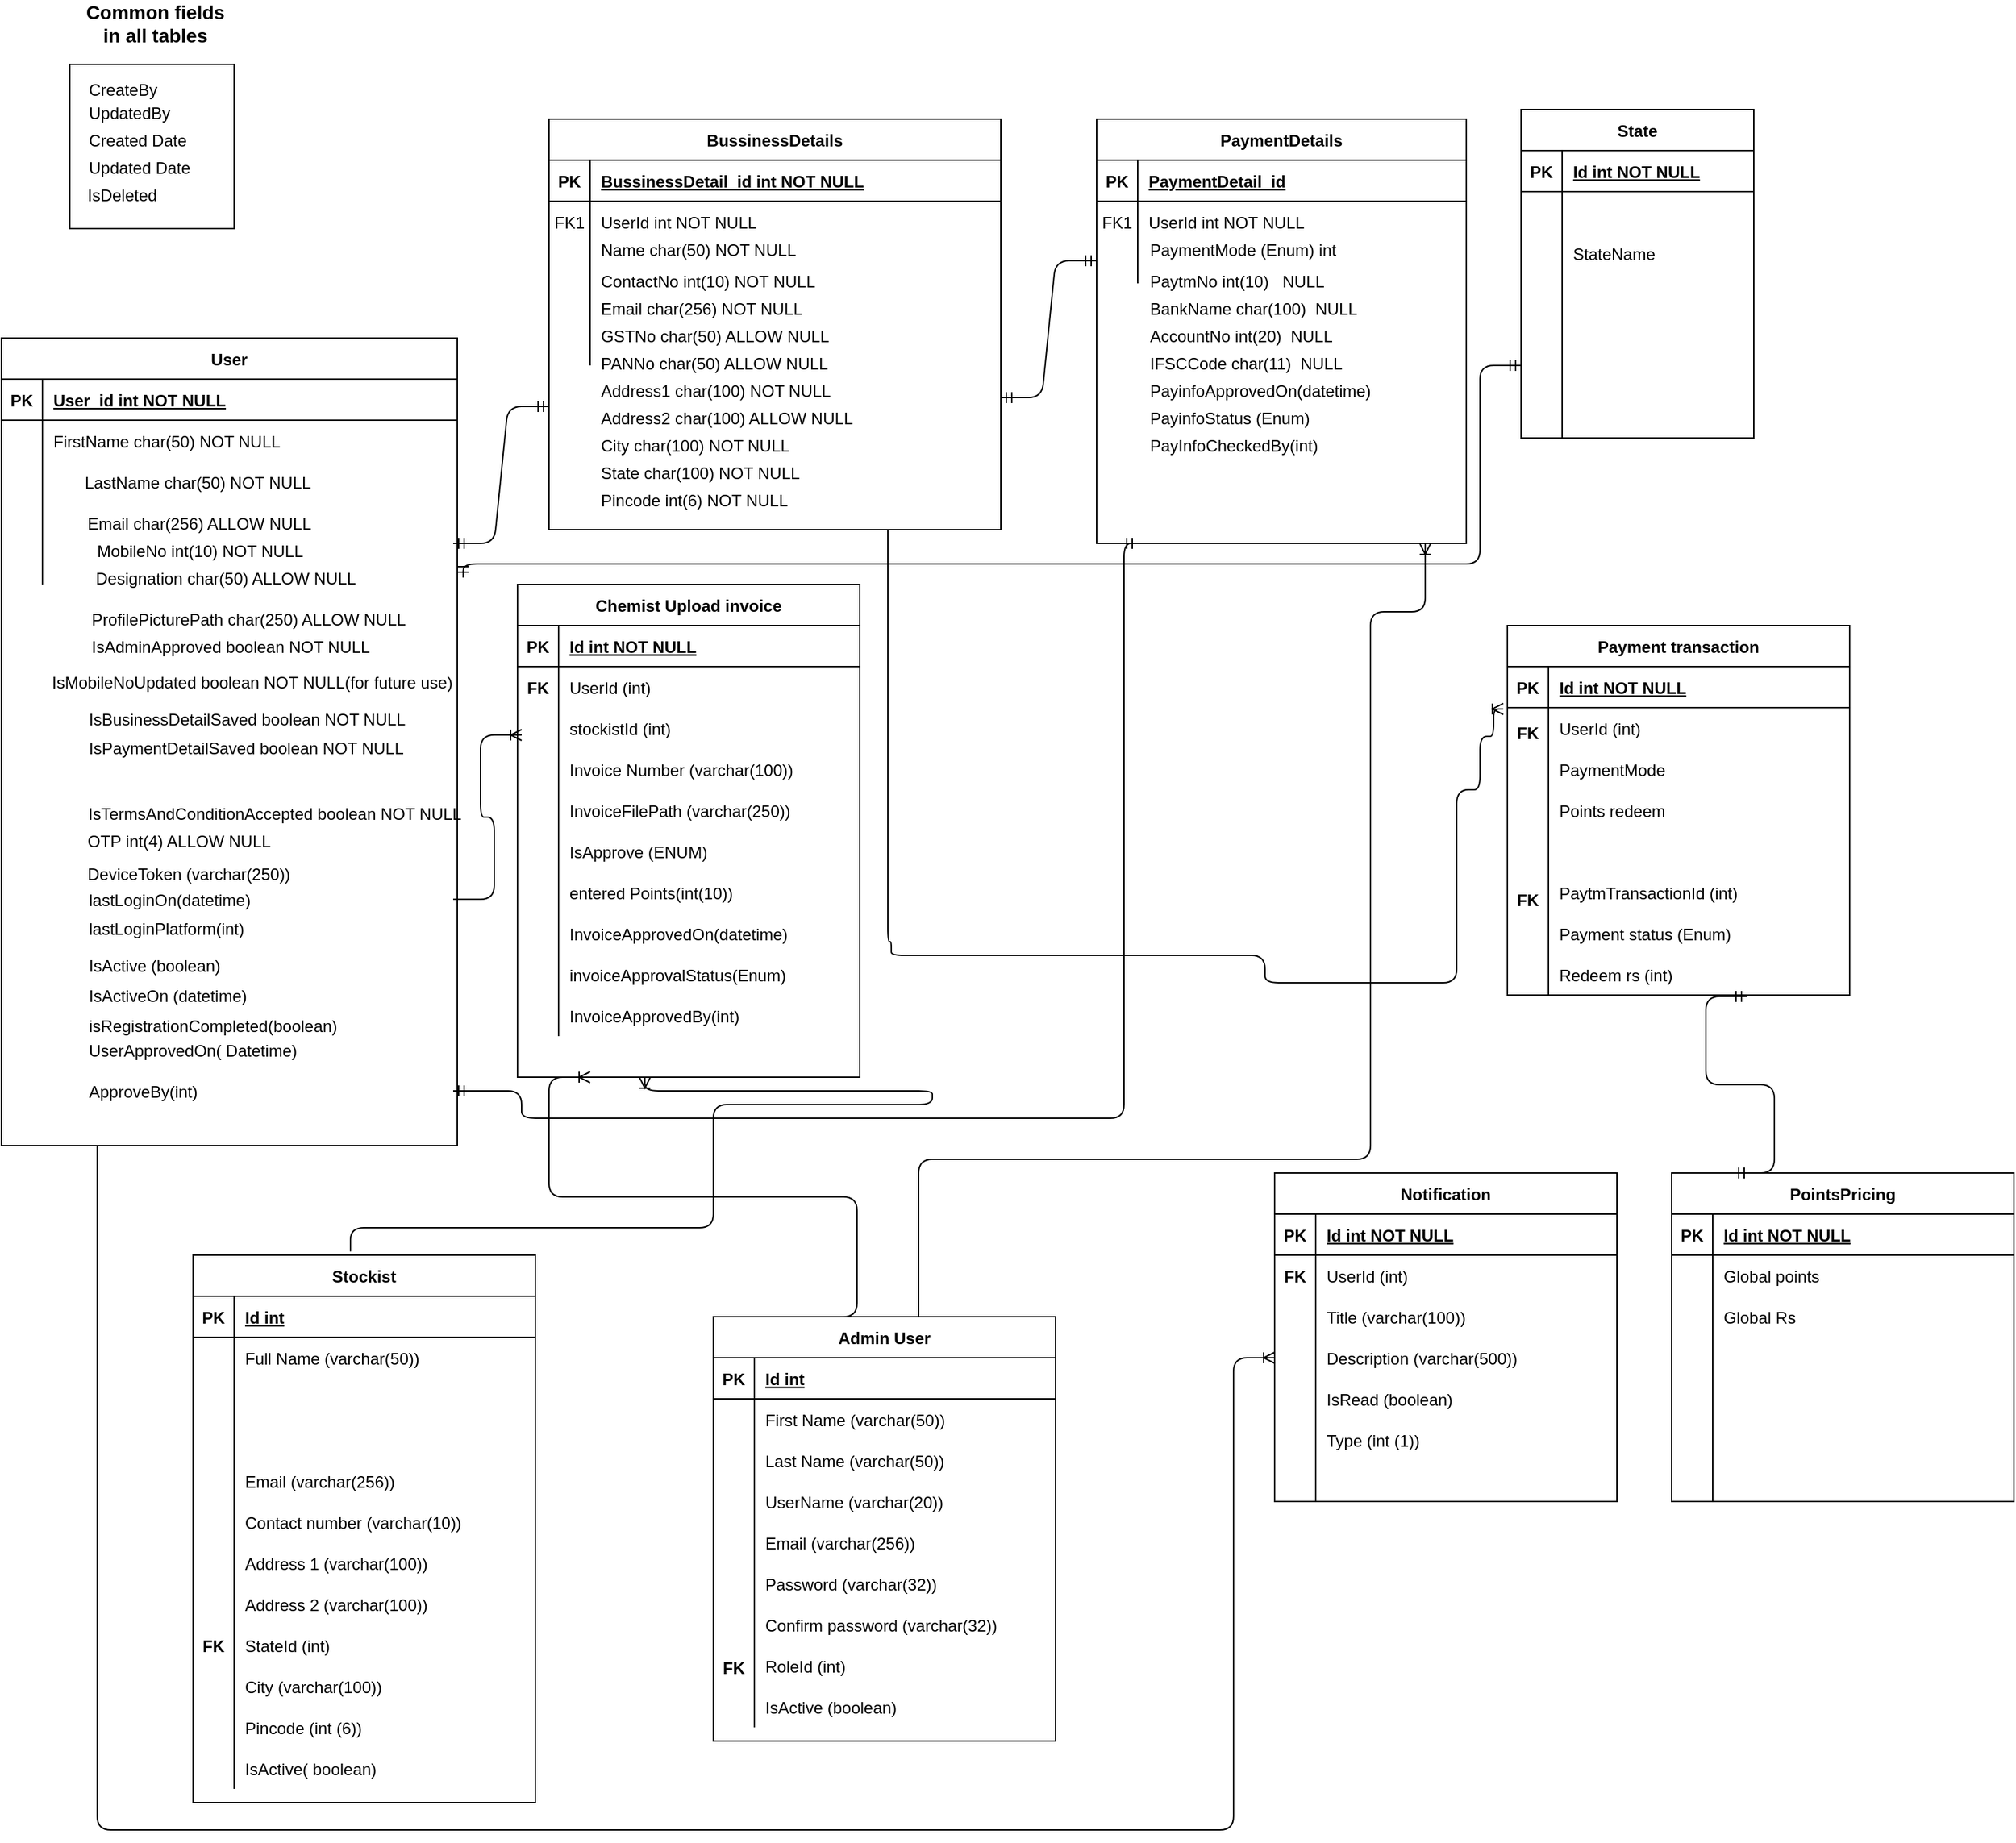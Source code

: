 <mxfile version="14.2.9" type="github">
  <diagram id="R2lEEEUBdFMjLlhIrx00" name="Page-1">
    <mxGraphModel dx="868" dy="1525" grid="1" gridSize="10" guides="1" tooltips="1" connect="1" arrows="1" fold="1" page="1" pageScale="1" pageWidth="850" pageHeight="1100" math="0" shadow="0" extFonts="Permanent Marker^https://fonts.googleapis.com/css?family=Permanent+Marker">
      <root>
        <mxCell id="0" />
        <mxCell id="1" parent="0" />
        <mxCell id="qpwMRRzFSCX7sDUk1qbA-249" value="" style="whiteSpace=wrap;html=1;aspect=fixed;" parent="1" vertex="1">
          <mxGeometry x="60" y="-260" width="120" height="120" as="geometry" />
        </mxCell>
        <mxCell id="C-vyLk0tnHw3VtMMgP7b-13" value="Admin User" style="shape=table;startSize=30;container=1;collapsible=1;childLayout=tableLayout;fixedRows=1;rowLines=0;fontStyle=1;align=center;resizeLast=1;" parent="1" vertex="1">
          <mxGeometry x="530" y="655" width="250" height="310" as="geometry" />
        </mxCell>
        <mxCell id="C-vyLk0tnHw3VtMMgP7b-14" value="" style="shape=partialRectangle;collapsible=0;dropTarget=0;pointerEvents=0;fillColor=none;points=[[0,0.5],[1,0.5]];portConstraint=eastwest;top=0;left=0;right=0;bottom=1;" parent="C-vyLk0tnHw3VtMMgP7b-13" vertex="1">
          <mxGeometry y="30" width="250" height="30" as="geometry" />
        </mxCell>
        <mxCell id="C-vyLk0tnHw3VtMMgP7b-15" value="PK" style="shape=partialRectangle;overflow=hidden;connectable=0;fillColor=none;top=0;left=0;bottom=0;right=0;fontStyle=1;" parent="C-vyLk0tnHw3VtMMgP7b-14" vertex="1">
          <mxGeometry width="30" height="30" as="geometry" />
        </mxCell>
        <mxCell id="C-vyLk0tnHw3VtMMgP7b-16" value="Id int" style="shape=partialRectangle;overflow=hidden;connectable=0;fillColor=none;top=0;left=0;bottom=0;right=0;align=left;spacingLeft=6;fontStyle=5;" parent="C-vyLk0tnHw3VtMMgP7b-14" vertex="1">
          <mxGeometry x="30" width="220" height="30" as="geometry" />
        </mxCell>
        <mxCell id="C-vyLk0tnHw3VtMMgP7b-17" value="" style="shape=partialRectangle;collapsible=0;dropTarget=0;pointerEvents=0;fillColor=none;points=[[0,0.5],[1,0.5]];portConstraint=eastwest;top=0;left=0;right=0;bottom=0;" parent="C-vyLk0tnHw3VtMMgP7b-13" vertex="1">
          <mxGeometry y="60" width="250" height="30" as="geometry" />
        </mxCell>
        <mxCell id="C-vyLk0tnHw3VtMMgP7b-18" value="" style="shape=partialRectangle;overflow=hidden;connectable=0;fillColor=none;top=0;left=0;bottom=0;right=0;" parent="C-vyLk0tnHw3VtMMgP7b-17" vertex="1">
          <mxGeometry width="30" height="30" as="geometry" />
        </mxCell>
        <mxCell id="C-vyLk0tnHw3VtMMgP7b-19" value="First Name (varchar(50))" style="shape=partialRectangle;overflow=hidden;connectable=0;fillColor=none;top=0;left=0;bottom=0;right=0;align=left;spacingLeft=6;" parent="C-vyLk0tnHw3VtMMgP7b-17" vertex="1">
          <mxGeometry x="30" width="220" height="30" as="geometry" />
        </mxCell>
        <mxCell id="C-vyLk0tnHw3VtMMgP7b-20" value="" style="shape=partialRectangle;collapsible=0;dropTarget=0;pointerEvents=0;fillColor=none;points=[[0,0.5],[1,0.5]];portConstraint=eastwest;top=0;left=0;right=0;bottom=0;" parent="C-vyLk0tnHw3VtMMgP7b-13" vertex="1">
          <mxGeometry y="90" width="250" height="30" as="geometry" />
        </mxCell>
        <mxCell id="C-vyLk0tnHw3VtMMgP7b-21" value="" style="shape=partialRectangle;overflow=hidden;connectable=0;fillColor=none;top=0;left=0;bottom=0;right=0;" parent="C-vyLk0tnHw3VtMMgP7b-20" vertex="1">
          <mxGeometry width="30" height="30" as="geometry" />
        </mxCell>
        <mxCell id="C-vyLk0tnHw3VtMMgP7b-22" value="Last Name (varchar(50))" style="shape=partialRectangle;overflow=hidden;connectable=0;fillColor=none;top=0;left=0;bottom=0;right=0;align=left;spacingLeft=6;" parent="C-vyLk0tnHw3VtMMgP7b-20" vertex="1">
          <mxGeometry x="30" width="220" height="30" as="geometry" />
        </mxCell>
        <mxCell id="qpwMRRzFSCX7sDUk1qbA-26" value="" style="shape=partialRectangle;collapsible=0;dropTarget=0;pointerEvents=0;fillColor=none;points=[[0,0.5],[1,0.5]];portConstraint=eastwest;top=0;left=0;right=0;bottom=0;" parent="C-vyLk0tnHw3VtMMgP7b-13" vertex="1">
          <mxGeometry y="120" width="250" height="30" as="geometry" />
        </mxCell>
        <mxCell id="qpwMRRzFSCX7sDUk1qbA-27" value="" style="shape=partialRectangle;overflow=hidden;connectable=0;fillColor=none;top=0;left=0;bottom=0;right=0;" parent="qpwMRRzFSCX7sDUk1qbA-26" vertex="1">
          <mxGeometry width="30" height="30" as="geometry" />
        </mxCell>
        <mxCell id="qpwMRRzFSCX7sDUk1qbA-28" value="UserName (varchar(20))" style="shape=partialRectangle;overflow=hidden;connectable=0;fillColor=none;top=0;left=0;bottom=0;right=0;align=left;spacingLeft=6;" parent="qpwMRRzFSCX7sDUk1qbA-26" vertex="1">
          <mxGeometry x="30" width="220" height="30" as="geometry" />
        </mxCell>
        <mxCell id="qpwMRRzFSCX7sDUk1qbA-29" value="" style="shape=partialRectangle;collapsible=0;dropTarget=0;pointerEvents=0;fillColor=none;points=[[0,0.5],[1,0.5]];portConstraint=eastwest;top=0;left=0;right=0;bottom=0;" parent="C-vyLk0tnHw3VtMMgP7b-13" vertex="1">
          <mxGeometry y="150" width="250" height="30" as="geometry" />
        </mxCell>
        <mxCell id="qpwMRRzFSCX7sDUk1qbA-30" value="" style="shape=partialRectangle;overflow=hidden;connectable=0;fillColor=none;top=0;left=0;bottom=0;right=0;" parent="qpwMRRzFSCX7sDUk1qbA-29" vertex="1">
          <mxGeometry width="30" height="30" as="geometry" />
        </mxCell>
        <mxCell id="qpwMRRzFSCX7sDUk1qbA-31" value="Email (varchar(256))" style="shape=partialRectangle;overflow=hidden;connectable=0;fillColor=none;top=0;left=0;bottom=0;right=0;align=left;spacingLeft=6;" parent="qpwMRRzFSCX7sDUk1qbA-29" vertex="1">
          <mxGeometry x="30" width="220" height="30" as="geometry" />
        </mxCell>
        <mxCell id="qpwMRRzFSCX7sDUk1qbA-32" value="" style="shape=partialRectangle;collapsible=0;dropTarget=0;pointerEvents=0;fillColor=none;points=[[0,0.5],[1,0.5]];portConstraint=eastwest;top=0;left=0;right=0;bottom=0;" parent="C-vyLk0tnHw3VtMMgP7b-13" vertex="1">
          <mxGeometry y="180" width="250" height="30" as="geometry" />
        </mxCell>
        <mxCell id="qpwMRRzFSCX7sDUk1qbA-33" value="" style="shape=partialRectangle;overflow=hidden;connectable=0;fillColor=none;top=0;left=0;bottom=0;right=0;" parent="qpwMRRzFSCX7sDUk1qbA-32" vertex="1">
          <mxGeometry width="30" height="30" as="geometry" />
        </mxCell>
        <mxCell id="qpwMRRzFSCX7sDUk1qbA-34" value="Password (varchar(32))" style="shape=partialRectangle;overflow=hidden;connectable=0;fillColor=none;top=0;left=0;bottom=0;right=0;align=left;spacingLeft=6;" parent="qpwMRRzFSCX7sDUk1qbA-32" vertex="1">
          <mxGeometry x="30" width="220" height="30" as="geometry" />
        </mxCell>
        <mxCell id="qpwMRRzFSCX7sDUk1qbA-35" value="" style="shape=partialRectangle;collapsible=0;dropTarget=0;pointerEvents=0;fillColor=none;points=[[0,0.5],[1,0.5]];portConstraint=eastwest;top=0;left=0;right=0;bottom=0;" parent="C-vyLk0tnHw3VtMMgP7b-13" vertex="1">
          <mxGeometry y="210" width="250" height="30" as="geometry" />
        </mxCell>
        <mxCell id="qpwMRRzFSCX7sDUk1qbA-36" value="" style="shape=partialRectangle;overflow=hidden;connectable=0;fillColor=none;top=0;left=0;bottom=0;right=0;" parent="qpwMRRzFSCX7sDUk1qbA-35" vertex="1">
          <mxGeometry width="30" height="30" as="geometry" />
        </mxCell>
        <mxCell id="qpwMRRzFSCX7sDUk1qbA-37" value="Confirm password (varchar(32))" style="shape=partialRectangle;overflow=hidden;connectable=0;fillColor=none;top=0;left=0;bottom=0;right=0;align=left;spacingLeft=6;" parent="qpwMRRzFSCX7sDUk1qbA-35" vertex="1">
          <mxGeometry x="30" width="220" height="30" as="geometry" />
        </mxCell>
        <mxCell id="qpwMRRzFSCX7sDUk1qbA-38" value="" style="shape=partialRectangle;collapsible=0;dropTarget=0;pointerEvents=0;fillColor=none;points=[[0,0.5],[1,0.5]];portConstraint=eastwest;top=0;left=0;right=0;bottom=0;" parent="C-vyLk0tnHw3VtMMgP7b-13" vertex="1">
          <mxGeometry y="240" width="250" height="30" as="geometry" />
        </mxCell>
        <mxCell id="qpwMRRzFSCX7sDUk1qbA-39" value="" style="shape=partialRectangle;overflow=hidden;connectable=0;fillColor=none;top=0;left=0;bottom=0;right=0;" parent="qpwMRRzFSCX7sDUk1qbA-38" vertex="1">
          <mxGeometry width="30" height="30" as="geometry" />
        </mxCell>
        <mxCell id="qpwMRRzFSCX7sDUk1qbA-40" value="RoleId (int) " style="shape=partialRectangle;overflow=hidden;connectable=0;fillColor=none;top=0;left=0;bottom=0;right=0;align=left;spacingLeft=6;" parent="qpwMRRzFSCX7sDUk1qbA-38" vertex="1">
          <mxGeometry x="30" width="220" height="30" as="geometry" />
        </mxCell>
        <mxCell id="qpwMRRzFSCX7sDUk1qbA-41" value="" style="shape=partialRectangle;collapsible=0;dropTarget=0;pointerEvents=0;fillColor=none;points=[[0,0.5],[1,0.5]];portConstraint=eastwest;top=0;left=0;right=0;bottom=0;" parent="C-vyLk0tnHw3VtMMgP7b-13" vertex="1">
          <mxGeometry y="270" width="250" height="30" as="geometry" />
        </mxCell>
        <mxCell id="qpwMRRzFSCX7sDUk1qbA-42" value="" style="shape=partialRectangle;overflow=hidden;connectable=0;fillColor=none;top=0;left=0;bottom=0;right=0;" parent="qpwMRRzFSCX7sDUk1qbA-41" vertex="1">
          <mxGeometry width="30" height="30" as="geometry" />
        </mxCell>
        <mxCell id="qpwMRRzFSCX7sDUk1qbA-43" value="IsActive (boolean)" style="shape=partialRectangle;overflow=hidden;connectable=0;fillColor=none;top=0;left=0;bottom=0;right=0;align=left;spacingLeft=6;" parent="qpwMRRzFSCX7sDUk1qbA-41" vertex="1">
          <mxGeometry x="30" width="220" height="30" as="geometry" />
        </mxCell>
        <mxCell id="C-vyLk0tnHw3VtMMgP7b-23" value="Chemist Upload invoice" style="shape=table;startSize=30;container=1;collapsible=1;childLayout=tableLayout;fixedRows=1;rowLines=0;fontStyle=1;align=center;resizeLast=1;" parent="1" vertex="1">
          <mxGeometry x="387" y="120" width="250" height="360" as="geometry" />
        </mxCell>
        <mxCell id="C-vyLk0tnHw3VtMMgP7b-24" value="" style="shape=partialRectangle;collapsible=0;dropTarget=0;pointerEvents=0;fillColor=none;points=[[0,0.5],[1,0.5]];portConstraint=eastwest;top=0;left=0;right=0;bottom=1;" parent="C-vyLk0tnHw3VtMMgP7b-23" vertex="1">
          <mxGeometry y="30" width="250" height="30" as="geometry" />
        </mxCell>
        <mxCell id="C-vyLk0tnHw3VtMMgP7b-25" value="PK" style="shape=partialRectangle;overflow=hidden;connectable=0;fillColor=none;top=0;left=0;bottom=0;right=0;fontStyle=1;" parent="C-vyLk0tnHw3VtMMgP7b-24" vertex="1">
          <mxGeometry width="30" height="30" as="geometry" />
        </mxCell>
        <mxCell id="C-vyLk0tnHw3VtMMgP7b-26" value="Id int NOT NULL " style="shape=partialRectangle;overflow=hidden;connectable=0;fillColor=none;top=0;left=0;bottom=0;right=0;align=left;spacingLeft=6;fontStyle=5;" parent="C-vyLk0tnHw3VtMMgP7b-24" vertex="1">
          <mxGeometry x="30" width="220" height="30" as="geometry" />
        </mxCell>
        <mxCell id="C-vyLk0tnHw3VtMMgP7b-27" value="" style="shape=partialRectangle;collapsible=0;dropTarget=0;pointerEvents=0;fillColor=none;points=[[0,0.5],[1,0.5]];portConstraint=eastwest;top=0;left=0;right=0;bottom=0;" parent="C-vyLk0tnHw3VtMMgP7b-23" vertex="1">
          <mxGeometry y="60" width="250" height="30" as="geometry" />
        </mxCell>
        <mxCell id="C-vyLk0tnHw3VtMMgP7b-28" value="" style="shape=partialRectangle;overflow=hidden;connectable=0;fillColor=none;top=0;left=0;bottom=0;right=0;" parent="C-vyLk0tnHw3VtMMgP7b-27" vertex="1">
          <mxGeometry width="30" height="30" as="geometry" />
        </mxCell>
        <mxCell id="C-vyLk0tnHw3VtMMgP7b-29" value="UserId (int)" style="shape=partialRectangle;overflow=hidden;connectable=0;fillColor=none;top=0;left=0;bottom=0;right=0;align=left;spacingLeft=6;" parent="C-vyLk0tnHw3VtMMgP7b-27" vertex="1">
          <mxGeometry x="30" width="220" height="30" as="geometry" />
        </mxCell>
        <mxCell id="qpwMRRzFSCX7sDUk1qbA-9" value="" style="shape=partialRectangle;collapsible=0;dropTarget=0;pointerEvents=0;fillColor=none;points=[[0,0.5],[1,0.5]];portConstraint=eastwest;top=0;left=0;right=0;bottom=0;" parent="C-vyLk0tnHw3VtMMgP7b-23" vertex="1">
          <mxGeometry y="90" width="250" height="30" as="geometry" />
        </mxCell>
        <mxCell id="qpwMRRzFSCX7sDUk1qbA-10" value="" style="shape=partialRectangle;overflow=hidden;connectable=0;fillColor=none;top=0;left=0;bottom=0;right=0;" parent="qpwMRRzFSCX7sDUk1qbA-9" vertex="1">
          <mxGeometry width="30" height="30" as="geometry" />
        </mxCell>
        <mxCell id="qpwMRRzFSCX7sDUk1qbA-11" value="stockistId (int)" style="shape=partialRectangle;overflow=hidden;connectable=0;fillColor=none;top=0;left=0;bottom=0;right=0;align=left;spacingLeft=6;" parent="qpwMRRzFSCX7sDUk1qbA-9" vertex="1">
          <mxGeometry x="30" width="220" height="30" as="geometry" />
        </mxCell>
        <mxCell id="qpwMRRzFSCX7sDUk1qbA-13" value="" style="shape=partialRectangle;collapsible=0;dropTarget=0;pointerEvents=0;fillColor=none;points=[[0,0.5],[1,0.5]];portConstraint=eastwest;top=0;left=0;right=0;bottom=0;" parent="C-vyLk0tnHw3VtMMgP7b-23" vertex="1">
          <mxGeometry y="120" width="250" height="30" as="geometry" />
        </mxCell>
        <mxCell id="qpwMRRzFSCX7sDUk1qbA-14" value="" style="shape=partialRectangle;overflow=hidden;connectable=0;fillColor=none;top=0;left=0;bottom=0;right=0;" parent="qpwMRRzFSCX7sDUk1qbA-13" vertex="1">
          <mxGeometry width="30" height="30" as="geometry" />
        </mxCell>
        <mxCell id="qpwMRRzFSCX7sDUk1qbA-15" value="Invoice Number (varchar(100))" style="shape=partialRectangle;overflow=hidden;connectable=0;fillColor=none;top=0;left=0;bottom=0;right=0;align=left;spacingLeft=6;" parent="qpwMRRzFSCX7sDUk1qbA-13" vertex="1">
          <mxGeometry x="30" width="220" height="30" as="geometry" />
        </mxCell>
        <mxCell id="qpwMRRzFSCX7sDUk1qbA-16" value="" style="shape=partialRectangle;collapsible=0;dropTarget=0;pointerEvents=0;fillColor=none;points=[[0,0.5],[1,0.5]];portConstraint=eastwest;top=0;left=0;right=0;bottom=0;" parent="C-vyLk0tnHw3VtMMgP7b-23" vertex="1">
          <mxGeometry y="150" width="250" height="30" as="geometry" />
        </mxCell>
        <mxCell id="qpwMRRzFSCX7sDUk1qbA-17" value="" style="shape=partialRectangle;overflow=hidden;connectable=0;fillColor=none;top=0;left=0;bottom=0;right=0;" parent="qpwMRRzFSCX7sDUk1qbA-16" vertex="1">
          <mxGeometry width="30" height="30" as="geometry" />
        </mxCell>
        <mxCell id="qpwMRRzFSCX7sDUk1qbA-18" value="InvoiceFilePath (varchar(250))" style="shape=partialRectangle;overflow=hidden;connectable=0;fillColor=none;top=0;left=0;bottom=0;right=0;align=left;spacingLeft=6;" parent="qpwMRRzFSCX7sDUk1qbA-16" vertex="1">
          <mxGeometry x="30" width="220" height="30" as="geometry" />
        </mxCell>
        <mxCell id="qpwMRRzFSCX7sDUk1qbA-84" value="" style="shape=partialRectangle;collapsible=0;dropTarget=0;pointerEvents=0;fillColor=none;points=[[0,0.5],[1,0.5]];portConstraint=eastwest;top=0;left=0;right=0;bottom=0;" parent="C-vyLk0tnHw3VtMMgP7b-23" vertex="1">
          <mxGeometry y="180" width="250" height="30" as="geometry" />
        </mxCell>
        <mxCell id="qpwMRRzFSCX7sDUk1qbA-85" value="" style="shape=partialRectangle;overflow=hidden;connectable=0;fillColor=none;top=0;left=0;bottom=0;right=0;" parent="qpwMRRzFSCX7sDUk1qbA-84" vertex="1">
          <mxGeometry width="30" height="30" as="geometry" />
        </mxCell>
        <mxCell id="qpwMRRzFSCX7sDUk1qbA-86" value="IsApprove (ENUM)" style="shape=partialRectangle;overflow=hidden;connectable=0;fillColor=none;top=0;left=0;bottom=0;right=0;align=left;spacingLeft=6;" parent="qpwMRRzFSCX7sDUk1qbA-84" vertex="1">
          <mxGeometry x="30" width="220" height="30" as="geometry" />
        </mxCell>
        <mxCell id="qpwMRRzFSCX7sDUk1qbA-87" value="" style="shape=partialRectangle;collapsible=0;dropTarget=0;pointerEvents=0;fillColor=none;points=[[0,0.5],[1,0.5]];portConstraint=eastwest;top=0;left=0;right=0;bottom=0;" parent="C-vyLk0tnHw3VtMMgP7b-23" vertex="1">
          <mxGeometry y="210" width="250" height="30" as="geometry" />
        </mxCell>
        <mxCell id="qpwMRRzFSCX7sDUk1qbA-88" value="" style="shape=partialRectangle;overflow=hidden;connectable=0;fillColor=none;top=0;left=0;bottom=0;right=0;" parent="qpwMRRzFSCX7sDUk1qbA-87" vertex="1">
          <mxGeometry width="30" height="30" as="geometry" />
        </mxCell>
        <mxCell id="qpwMRRzFSCX7sDUk1qbA-89" value="entered Points(int(10))" style="shape=partialRectangle;overflow=hidden;connectable=0;fillColor=none;top=0;left=0;bottom=0;right=0;align=left;spacingLeft=6;" parent="qpwMRRzFSCX7sDUk1qbA-87" vertex="1">
          <mxGeometry x="30" width="220" height="30" as="geometry" />
        </mxCell>
        <mxCell id="dW6N-ZdXv4RPw3I9NYOn-10" value="" style="shape=partialRectangle;collapsible=0;dropTarget=0;pointerEvents=0;fillColor=none;points=[[0,0.5],[1,0.5]];portConstraint=eastwest;top=0;left=0;right=0;bottom=0;" vertex="1" parent="C-vyLk0tnHw3VtMMgP7b-23">
          <mxGeometry y="240" width="250" height="30" as="geometry" />
        </mxCell>
        <mxCell id="dW6N-ZdXv4RPw3I9NYOn-11" value="" style="shape=partialRectangle;overflow=hidden;connectable=0;fillColor=none;top=0;left=0;bottom=0;right=0;" vertex="1" parent="dW6N-ZdXv4RPw3I9NYOn-10">
          <mxGeometry width="30" height="30" as="geometry" />
        </mxCell>
        <mxCell id="dW6N-ZdXv4RPw3I9NYOn-12" value="InvoiceApprovedOn(datetime)" style="shape=partialRectangle;overflow=hidden;connectable=0;fillColor=none;top=0;left=0;bottom=0;right=0;align=left;spacingLeft=6;" vertex="1" parent="dW6N-ZdXv4RPw3I9NYOn-10">
          <mxGeometry x="30" width="220" height="30" as="geometry" />
        </mxCell>
        <mxCell id="dW6N-ZdXv4RPw3I9NYOn-23" value="" style="shape=partialRectangle;collapsible=0;dropTarget=0;pointerEvents=0;fillColor=none;points=[[0,0.5],[1,0.5]];portConstraint=eastwest;top=0;left=0;right=0;bottom=0;" vertex="1" parent="C-vyLk0tnHw3VtMMgP7b-23">
          <mxGeometry y="270" width="250" height="30" as="geometry" />
        </mxCell>
        <mxCell id="dW6N-ZdXv4RPw3I9NYOn-24" value="" style="shape=partialRectangle;overflow=hidden;connectable=0;fillColor=none;top=0;left=0;bottom=0;right=0;" vertex="1" parent="dW6N-ZdXv4RPw3I9NYOn-23">
          <mxGeometry width="30" height="30" as="geometry" />
        </mxCell>
        <mxCell id="dW6N-ZdXv4RPw3I9NYOn-25" value="invoiceApprovalStatus(Enum)" style="shape=partialRectangle;overflow=hidden;connectable=0;fillColor=none;top=0;left=0;bottom=0;right=0;align=left;spacingLeft=6;" vertex="1" parent="dW6N-ZdXv4RPw3I9NYOn-23">
          <mxGeometry x="30" width="220" height="30" as="geometry" />
        </mxCell>
        <mxCell id="dW6N-ZdXv4RPw3I9NYOn-51" value="" style="shape=partialRectangle;collapsible=0;dropTarget=0;pointerEvents=0;fillColor=none;points=[[0,0.5],[1,0.5]];portConstraint=eastwest;top=0;left=0;right=0;bottom=0;" vertex="1" parent="C-vyLk0tnHw3VtMMgP7b-23">
          <mxGeometry y="300" width="250" height="30" as="geometry" />
        </mxCell>
        <mxCell id="dW6N-ZdXv4RPw3I9NYOn-52" value="" style="shape=partialRectangle;overflow=hidden;connectable=0;fillColor=none;top=0;left=0;bottom=0;right=0;" vertex="1" parent="dW6N-ZdXv4RPw3I9NYOn-51">
          <mxGeometry width="30" height="30" as="geometry" />
        </mxCell>
        <mxCell id="dW6N-ZdXv4RPw3I9NYOn-53" value="InvoiceApprovedBy(int)" style="shape=partialRectangle;overflow=hidden;connectable=0;fillColor=none;top=0;left=0;bottom=0;right=0;align=left;spacingLeft=6;" vertex="1" parent="dW6N-ZdXv4RPw3I9NYOn-51">
          <mxGeometry x="30" width="220" height="30" as="geometry" />
        </mxCell>
        <mxCell id="qpwMRRzFSCX7sDUk1qbA-25" value="FK" style="shape=partialRectangle;overflow=hidden;connectable=0;fillColor=none;top=0;left=0;bottom=0;right=0;fontStyle=1;" parent="1" vertex="1">
          <mxGeometry x="387" y="180" width="30" height="30" as="geometry" />
        </mxCell>
        <mxCell id="qpwMRRzFSCX7sDUk1qbA-47" value="FK" style="shape=partialRectangle;overflow=hidden;connectable=0;fillColor=none;top=0;left=0;bottom=0;right=0;fontStyle=1;" parent="1" vertex="1">
          <mxGeometry x="530" y="896" width="30" height="30" as="geometry" />
        </mxCell>
        <mxCell id="qpwMRRzFSCX7sDUk1qbA-48" value="Stockist" style="shape=table;startSize=30;container=1;collapsible=1;childLayout=tableLayout;fixedRows=1;rowLines=0;fontStyle=1;align=center;resizeLast=1;" parent="1" vertex="1">
          <mxGeometry x="150" y="610" width="250" height="400" as="geometry" />
        </mxCell>
        <mxCell id="qpwMRRzFSCX7sDUk1qbA-49" value="" style="shape=partialRectangle;collapsible=0;dropTarget=0;pointerEvents=0;fillColor=none;points=[[0,0.5],[1,0.5]];portConstraint=eastwest;top=0;left=0;right=0;bottom=1;" parent="qpwMRRzFSCX7sDUk1qbA-48" vertex="1">
          <mxGeometry y="30" width="250" height="30" as="geometry" />
        </mxCell>
        <mxCell id="qpwMRRzFSCX7sDUk1qbA-50" value="PK" style="shape=partialRectangle;overflow=hidden;connectable=0;fillColor=none;top=0;left=0;bottom=0;right=0;fontStyle=1;" parent="qpwMRRzFSCX7sDUk1qbA-49" vertex="1">
          <mxGeometry width="30" height="30" as="geometry" />
        </mxCell>
        <mxCell id="qpwMRRzFSCX7sDUk1qbA-51" value="Id int" style="shape=partialRectangle;overflow=hidden;connectable=0;fillColor=none;top=0;left=0;bottom=0;right=0;align=left;spacingLeft=6;fontStyle=5;" parent="qpwMRRzFSCX7sDUk1qbA-49" vertex="1">
          <mxGeometry x="30" width="220" height="30" as="geometry" />
        </mxCell>
        <mxCell id="qpwMRRzFSCX7sDUk1qbA-52" value="" style="shape=partialRectangle;collapsible=0;dropTarget=0;pointerEvents=0;fillColor=none;points=[[0,0.5],[1,0.5]];portConstraint=eastwest;top=0;left=0;right=0;bottom=0;" parent="qpwMRRzFSCX7sDUk1qbA-48" vertex="1">
          <mxGeometry y="60" width="250" height="30" as="geometry" />
        </mxCell>
        <mxCell id="qpwMRRzFSCX7sDUk1qbA-53" value="" style="shape=partialRectangle;overflow=hidden;connectable=0;fillColor=none;top=0;left=0;bottom=0;right=0;" parent="qpwMRRzFSCX7sDUk1qbA-52" vertex="1">
          <mxGeometry width="30" height="30" as="geometry" />
        </mxCell>
        <mxCell id="qpwMRRzFSCX7sDUk1qbA-54" value="Full Name (varchar(50))" style="shape=partialRectangle;overflow=hidden;connectable=0;fillColor=none;top=0;left=0;bottom=0;right=0;align=left;spacingLeft=6;" parent="qpwMRRzFSCX7sDUk1qbA-52" vertex="1">
          <mxGeometry x="30" width="220" height="30" as="geometry" />
        </mxCell>
        <mxCell id="qpwMRRzFSCX7sDUk1qbA-109" value="" style="shape=partialRectangle;collapsible=0;dropTarget=0;pointerEvents=0;fillColor=none;points=[[0,0.5],[1,0.5]];portConstraint=eastwest;top=0;left=0;right=0;bottom=0;" parent="qpwMRRzFSCX7sDUk1qbA-48" vertex="1">
          <mxGeometry y="90" width="250" height="30" as="geometry" />
        </mxCell>
        <mxCell id="qpwMRRzFSCX7sDUk1qbA-110" value="" style="shape=partialRectangle;overflow=hidden;connectable=0;fillColor=none;top=0;left=0;bottom=0;right=0;" parent="qpwMRRzFSCX7sDUk1qbA-109" vertex="1">
          <mxGeometry width="30" height="30" as="geometry" />
        </mxCell>
        <mxCell id="qpwMRRzFSCX7sDUk1qbA-111" value="" style="shape=partialRectangle;overflow=hidden;connectable=0;fillColor=none;top=0;left=0;bottom=0;right=0;align=left;spacingLeft=6;" parent="qpwMRRzFSCX7sDUk1qbA-109" vertex="1">
          <mxGeometry x="30" width="220" height="30" as="geometry" />
        </mxCell>
        <mxCell id="qpwMRRzFSCX7sDUk1qbA-55" value="" style="shape=partialRectangle;collapsible=0;dropTarget=0;pointerEvents=0;fillColor=none;points=[[0,0.5],[1,0.5]];portConstraint=eastwest;top=0;left=0;right=0;bottom=0;" parent="qpwMRRzFSCX7sDUk1qbA-48" vertex="1">
          <mxGeometry y="120" width="250" height="30" as="geometry" />
        </mxCell>
        <mxCell id="qpwMRRzFSCX7sDUk1qbA-56" value="" style="shape=partialRectangle;overflow=hidden;connectable=0;fillColor=none;top=0;left=0;bottom=0;right=0;" parent="qpwMRRzFSCX7sDUk1qbA-55" vertex="1">
          <mxGeometry width="30" height="30" as="geometry" />
        </mxCell>
        <mxCell id="qpwMRRzFSCX7sDUk1qbA-57" value="" style="shape=partialRectangle;overflow=hidden;connectable=0;fillColor=none;top=0;left=0;bottom=0;right=0;align=left;spacingLeft=6;" parent="qpwMRRzFSCX7sDUk1qbA-55" vertex="1">
          <mxGeometry x="30" width="220" height="30" as="geometry" />
        </mxCell>
        <mxCell id="qpwMRRzFSCX7sDUk1qbA-61" value="" style="shape=partialRectangle;collapsible=0;dropTarget=0;pointerEvents=0;fillColor=none;points=[[0,0.5],[1,0.5]];portConstraint=eastwest;top=0;left=0;right=0;bottom=0;" parent="qpwMRRzFSCX7sDUk1qbA-48" vertex="1">
          <mxGeometry y="150" width="250" height="30" as="geometry" />
        </mxCell>
        <mxCell id="qpwMRRzFSCX7sDUk1qbA-62" value="" style="shape=partialRectangle;overflow=hidden;connectable=0;fillColor=none;top=0;left=0;bottom=0;right=0;" parent="qpwMRRzFSCX7sDUk1qbA-61" vertex="1">
          <mxGeometry width="30" height="30" as="geometry" />
        </mxCell>
        <mxCell id="qpwMRRzFSCX7sDUk1qbA-63" value="Email (varchar(256))" style="shape=partialRectangle;overflow=hidden;connectable=0;fillColor=none;top=0;left=0;bottom=0;right=0;align=left;spacingLeft=6;" parent="qpwMRRzFSCX7sDUk1qbA-61" vertex="1">
          <mxGeometry x="30" width="220" height="30" as="geometry" />
        </mxCell>
        <mxCell id="qpwMRRzFSCX7sDUk1qbA-58" value="" style="shape=partialRectangle;collapsible=0;dropTarget=0;pointerEvents=0;fillColor=none;points=[[0,0.5],[1,0.5]];portConstraint=eastwest;top=0;left=0;right=0;bottom=0;" parent="qpwMRRzFSCX7sDUk1qbA-48" vertex="1">
          <mxGeometry y="180" width="250" height="30" as="geometry" />
        </mxCell>
        <mxCell id="qpwMRRzFSCX7sDUk1qbA-59" value="" style="shape=partialRectangle;overflow=hidden;connectable=0;fillColor=none;top=0;left=0;bottom=0;right=0;" parent="qpwMRRzFSCX7sDUk1qbA-58" vertex="1">
          <mxGeometry width="30" height="30" as="geometry" />
        </mxCell>
        <mxCell id="qpwMRRzFSCX7sDUk1qbA-60" value="Contact number (varchar(10))" style="shape=partialRectangle;overflow=hidden;connectable=0;fillColor=none;top=0;left=0;bottom=0;right=0;align=left;spacingLeft=6;" parent="qpwMRRzFSCX7sDUk1qbA-58" vertex="1">
          <mxGeometry x="30" width="220" height="30" as="geometry" />
        </mxCell>
        <mxCell id="qpwMRRzFSCX7sDUk1qbA-64" value="" style="shape=partialRectangle;collapsible=0;dropTarget=0;pointerEvents=0;fillColor=none;points=[[0,0.5],[1,0.5]];portConstraint=eastwest;top=0;left=0;right=0;bottom=0;" parent="qpwMRRzFSCX7sDUk1qbA-48" vertex="1">
          <mxGeometry y="210" width="250" height="30" as="geometry" />
        </mxCell>
        <mxCell id="qpwMRRzFSCX7sDUk1qbA-65" value="" style="shape=partialRectangle;overflow=hidden;connectable=0;fillColor=none;top=0;left=0;bottom=0;right=0;" parent="qpwMRRzFSCX7sDUk1qbA-64" vertex="1">
          <mxGeometry width="30" height="30" as="geometry" />
        </mxCell>
        <mxCell id="qpwMRRzFSCX7sDUk1qbA-66" value="Address 1 (varchar(100))" style="shape=partialRectangle;overflow=hidden;connectable=0;fillColor=none;top=0;left=0;bottom=0;right=0;align=left;spacingLeft=6;" parent="qpwMRRzFSCX7sDUk1qbA-64" vertex="1">
          <mxGeometry x="30" width="220" height="30" as="geometry" />
        </mxCell>
        <mxCell id="qpwMRRzFSCX7sDUk1qbA-67" value="" style="shape=partialRectangle;collapsible=0;dropTarget=0;pointerEvents=0;fillColor=none;points=[[0,0.5],[1,0.5]];portConstraint=eastwest;top=0;left=0;right=0;bottom=0;" parent="qpwMRRzFSCX7sDUk1qbA-48" vertex="1">
          <mxGeometry y="240" width="250" height="30" as="geometry" />
        </mxCell>
        <mxCell id="qpwMRRzFSCX7sDUk1qbA-68" value="" style="shape=partialRectangle;overflow=hidden;connectable=0;fillColor=none;top=0;left=0;bottom=0;right=0;" parent="qpwMRRzFSCX7sDUk1qbA-67" vertex="1">
          <mxGeometry width="30" height="30" as="geometry" />
        </mxCell>
        <mxCell id="qpwMRRzFSCX7sDUk1qbA-69" value="Address 2 (varchar(100))" style="shape=partialRectangle;overflow=hidden;connectable=0;fillColor=none;top=0;left=0;bottom=0;right=0;align=left;spacingLeft=6;" parent="qpwMRRzFSCX7sDUk1qbA-67" vertex="1">
          <mxGeometry x="30" width="220" height="30" as="geometry" />
        </mxCell>
        <mxCell id="qpwMRRzFSCX7sDUk1qbA-70" value="" style="shape=partialRectangle;collapsible=0;dropTarget=0;pointerEvents=0;fillColor=none;points=[[0,0.5],[1,0.5]];portConstraint=eastwest;top=0;left=0;right=0;bottom=0;" parent="qpwMRRzFSCX7sDUk1qbA-48" vertex="1">
          <mxGeometry y="270" width="250" height="30" as="geometry" />
        </mxCell>
        <mxCell id="qpwMRRzFSCX7sDUk1qbA-71" value="" style="shape=partialRectangle;overflow=hidden;connectable=0;fillColor=none;top=0;left=0;bottom=0;right=0;" parent="qpwMRRzFSCX7sDUk1qbA-70" vertex="1">
          <mxGeometry width="30" height="30" as="geometry" />
        </mxCell>
        <mxCell id="qpwMRRzFSCX7sDUk1qbA-72" value="StateId (int) " style="shape=partialRectangle;overflow=hidden;connectable=0;fillColor=none;top=0;left=0;bottom=0;right=0;align=left;spacingLeft=6;" parent="qpwMRRzFSCX7sDUk1qbA-70" vertex="1">
          <mxGeometry x="30" width="220" height="30" as="geometry" />
        </mxCell>
        <mxCell id="qpwMRRzFSCX7sDUk1qbA-73" value="" style="shape=partialRectangle;collapsible=0;dropTarget=0;pointerEvents=0;fillColor=none;points=[[0,0.5],[1,0.5]];portConstraint=eastwest;top=0;left=0;right=0;bottom=0;" parent="qpwMRRzFSCX7sDUk1qbA-48" vertex="1">
          <mxGeometry y="300" width="250" height="30" as="geometry" />
        </mxCell>
        <mxCell id="qpwMRRzFSCX7sDUk1qbA-74" value="" style="shape=partialRectangle;overflow=hidden;connectable=0;fillColor=none;top=0;left=0;bottom=0;right=0;" parent="qpwMRRzFSCX7sDUk1qbA-73" vertex="1">
          <mxGeometry width="30" height="30" as="geometry" />
        </mxCell>
        <mxCell id="qpwMRRzFSCX7sDUk1qbA-75" value="City (varchar(100))" style="shape=partialRectangle;overflow=hidden;connectable=0;fillColor=none;top=0;left=0;bottom=0;right=0;align=left;spacingLeft=6;" parent="qpwMRRzFSCX7sDUk1qbA-73" vertex="1">
          <mxGeometry x="30" width="220" height="30" as="geometry" />
        </mxCell>
        <mxCell id="qpwMRRzFSCX7sDUk1qbA-78" value="" style="shape=partialRectangle;collapsible=0;dropTarget=0;pointerEvents=0;fillColor=none;points=[[0,0.5],[1,0.5]];portConstraint=eastwest;top=0;left=0;right=0;bottom=0;" parent="qpwMRRzFSCX7sDUk1qbA-48" vertex="1">
          <mxGeometry y="330" width="250" height="30" as="geometry" />
        </mxCell>
        <mxCell id="qpwMRRzFSCX7sDUk1qbA-79" value="" style="shape=partialRectangle;overflow=hidden;connectable=0;fillColor=none;top=0;left=0;bottom=0;right=0;" parent="qpwMRRzFSCX7sDUk1qbA-78" vertex="1">
          <mxGeometry width="30" height="30" as="geometry" />
        </mxCell>
        <mxCell id="qpwMRRzFSCX7sDUk1qbA-80" value="Pincode (int (6))" style="shape=partialRectangle;overflow=hidden;connectable=0;fillColor=none;top=0;left=0;bottom=0;right=0;align=left;spacingLeft=6;" parent="qpwMRRzFSCX7sDUk1qbA-78" vertex="1">
          <mxGeometry x="30" width="220" height="30" as="geometry" />
        </mxCell>
        <mxCell id="qpwMRRzFSCX7sDUk1qbA-81" value="" style="shape=partialRectangle;collapsible=0;dropTarget=0;pointerEvents=0;fillColor=none;points=[[0,0.5],[1,0.5]];portConstraint=eastwest;top=0;left=0;right=0;bottom=0;" parent="qpwMRRzFSCX7sDUk1qbA-48" vertex="1">
          <mxGeometry y="360" width="250" height="30" as="geometry" />
        </mxCell>
        <mxCell id="qpwMRRzFSCX7sDUk1qbA-82" value="" style="shape=partialRectangle;overflow=hidden;connectable=0;fillColor=none;top=0;left=0;bottom=0;right=0;" parent="qpwMRRzFSCX7sDUk1qbA-81" vertex="1">
          <mxGeometry width="30" height="30" as="geometry" />
        </mxCell>
        <mxCell id="qpwMRRzFSCX7sDUk1qbA-83" value="IsActive( boolean)" style="shape=partialRectangle;overflow=hidden;connectable=0;fillColor=none;top=0;left=0;bottom=0;right=0;align=left;spacingLeft=6;" parent="qpwMRRzFSCX7sDUk1qbA-81" vertex="1">
          <mxGeometry x="30" width="220" height="30" as="geometry" />
        </mxCell>
        <mxCell id="qpwMRRzFSCX7sDUk1qbA-76" value="FK" style="shape=partialRectangle;overflow=hidden;connectable=0;fillColor=none;top=0;left=0;bottom=0;right=0;fontStyle=1;" parent="1" vertex="1">
          <mxGeometry x="150" y="880" width="30" height="30" as="geometry" />
        </mxCell>
        <mxCell id="qpwMRRzFSCX7sDUk1qbA-90" value="Payment transaction" style="shape=table;startSize=30;container=1;collapsible=1;childLayout=tableLayout;fixedRows=1;rowLines=0;fontStyle=1;align=center;resizeLast=1;" parent="1" vertex="1">
          <mxGeometry x="1110" y="150" width="250" height="270" as="geometry" />
        </mxCell>
        <mxCell id="qpwMRRzFSCX7sDUk1qbA-91" value="" style="shape=partialRectangle;collapsible=0;dropTarget=0;pointerEvents=0;fillColor=none;points=[[0,0.5],[1,0.5]];portConstraint=eastwest;top=0;left=0;right=0;bottom=1;" parent="qpwMRRzFSCX7sDUk1qbA-90" vertex="1">
          <mxGeometry y="30" width="250" height="30" as="geometry" />
        </mxCell>
        <mxCell id="qpwMRRzFSCX7sDUk1qbA-92" value="PK" style="shape=partialRectangle;overflow=hidden;connectable=0;fillColor=none;top=0;left=0;bottom=0;right=0;fontStyle=1;" parent="qpwMRRzFSCX7sDUk1qbA-91" vertex="1">
          <mxGeometry width="30" height="30" as="geometry" />
        </mxCell>
        <mxCell id="qpwMRRzFSCX7sDUk1qbA-93" value="Id int NOT NULL " style="shape=partialRectangle;overflow=hidden;connectable=0;fillColor=none;top=0;left=0;bottom=0;right=0;align=left;spacingLeft=6;fontStyle=5;" parent="qpwMRRzFSCX7sDUk1qbA-91" vertex="1">
          <mxGeometry x="30" width="220" height="30" as="geometry" />
        </mxCell>
        <mxCell id="qpwMRRzFSCX7sDUk1qbA-94" value="" style="shape=partialRectangle;collapsible=0;dropTarget=0;pointerEvents=0;fillColor=none;points=[[0,0.5],[1,0.5]];portConstraint=eastwest;top=0;left=0;right=0;bottom=0;" parent="qpwMRRzFSCX7sDUk1qbA-90" vertex="1">
          <mxGeometry y="60" width="250" height="30" as="geometry" />
        </mxCell>
        <mxCell id="qpwMRRzFSCX7sDUk1qbA-95" value="" style="shape=partialRectangle;overflow=hidden;connectable=0;fillColor=none;top=0;left=0;bottom=0;right=0;" parent="qpwMRRzFSCX7sDUk1qbA-94" vertex="1">
          <mxGeometry width="30" height="30" as="geometry" />
        </mxCell>
        <mxCell id="qpwMRRzFSCX7sDUk1qbA-96" value="UserId (int)" style="shape=partialRectangle;overflow=hidden;connectable=0;fillColor=none;top=0;left=0;bottom=0;right=0;align=left;spacingLeft=6;" parent="qpwMRRzFSCX7sDUk1qbA-94" vertex="1">
          <mxGeometry x="30" width="220" height="30" as="geometry" />
        </mxCell>
        <mxCell id="qpwMRRzFSCX7sDUk1qbA-97" value="" style="shape=partialRectangle;collapsible=0;dropTarget=0;pointerEvents=0;fillColor=none;points=[[0,0.5],[1,0.5]];portConstraint=eastwest;top=0;left=0;right=0;bottom=0;" parent="qpwMRRzFSCX7sDUk1qbA-90" vertex="1">
          <mxGeometry y="90" width="250" height="30" as="geometry" />
        </mxCell>
        <mxCell id="qpwMRRzFSCX7sDUk1qbA-98" value="" style="shape=partialRectangle;overflow=hidden;connectable=0;fillColor=none;top=0;left=0;bottom=0;right=0;" parent="qpwMRRzFSCX7sDUk1qbA-97" vertex="1">
          <mxGeometry width="30" height="30" as="geometry" />
        </mxCell>
        <mxCell id="qpwMRRzFSCX7sDUk1qbA-99" value="PaymentMode " style="shape=partialRectangle;overflow=hidden;connectable=0;fillColor=none;top=0;left=0;bottom=0;right=0;align=left;spacingLeft=6;" parent="qpwMRRzFSCX7sDUk1qbA-97" vertex="1">
          <mxGeometry x="30" width="220" height="30" as="geometry" />
        </mxCell>
        <mxCell id="qpwMRRzFSCX7sDUk1qbA-100" value="" style="shape=partialRectangle;collapsible=0;dropTarget=0;pointerEvents=0;fillColor=none;points=[[0,0.5],[1,0.5]];portConstraint=eastwest;top=0;left=0;right=0;bottom=0;" parent="qpwMRRzFSCX7sDUk1qbA-90" vertex="1">
          <mxGeometry y="120" width="250" height="30" as="geometry" />
        </mxCell>
        <mxCell id="qpwMRRzFSCX7sDUk1qbA-101" value="" style="shape=partialRectangle;overflow=hidden;connectable=0;fillColor=none;top=0;left=0;bottom=0;right=0;" parent="qpwMRRzFSCX7sDUk1qbA-100" vertex="1">
          <mxGeometry width="30" height="30" as="geometry" />
        </mxCell>
        <mxCell id="qpwMRRzFSCX7sDUk1qbA-102" value="Points redeem" style="shape=partialRectangle;overflow=hidden;connectable=0;fillColor=none;top=0;left=0;bottom=0;right=0;align=left;spacingLeft=6;" parent="qpwMRRzFSCX7sDUk1qbA-100" vertex="1">
          <mxGeometry x="30" width="220" height="30" as="geometry" />
        </mxCell>
        <mxCell id="qpwMRRzFSCX7sDUk1qbA-103" value="" style="shape=partialRectangle;collapsible=0;dropTarget=0;pointerEvents=0;fillColor=none;points=[[0,0.5],[1,0.5]];portConstraint=eastwest;top=0;left=0;right=0;bottom=0;" parent="qpwMRRzFSCX7sDUk1qbA-90" vertex="1">
          <mxGeometry y="150" width="250" height="30" as="geometry" />
        </mxCell>
        <mxCell id="qpwMRRzFSCX7sDUk1qbA-104" value="" style="shape=partialRectangle;overflow=hidden;connectable=0;fillColor=none;top=0;left=0;bottom=0;right=0;" parent="qpwMRRzFSCX7sDUk1qbA-103" vertex="1">
          <mxGeometry width="30" height="30" as="geometry" />
        </mxCell>
        <mxCell id="qpwMRRzFSCX7sDUk1qbA-105" value="" style="shape=partialRectangle;overflow=hidden;connectable=0;fillColor=none;top=0;left=0;bottom=0;right=0;align=left;spacingLeft=6;" parent="qpwMRRzFSCX7sDUk1qbA-103" vertex="1">
          <mxGeometry x="30" width="220" height="30" as="geometry" />
        </mxCell>
        <mxCell id="qpwMRRzFSCX7sDUk1qbA-106" value="" style="shape=partialRectangle;collapsible=0;dropTarget=0;pointerEvents=0;fillColor=none;points=[[0,0.5],[1,0.5]];portConstraint=eastwest;top=0;left=0;right=0;bottom=0;" parent="qpwMRRzFSCX7sDUk1qbA-90" vertex="1">
          <mxGeometry y="180" width="250" height="30" as="geometry" />
        </mxCell>
        <mxCell id="qpwMRRzFSCX7sDUk1qbA-107" value="" style="shape=partialRectangle;overflow=hidden;connectable=0;fillColor=none;top=0;left=0;bottom=0;right=0;" parent="qpwMRRzFSCX7sDUk1qbA-106" vertex="1">
          <mxGeometry width="30" height="30" as="geometry" />
        </mxCell>
        <mxCell id="qpwMRRzFSCX7sDUk1qbA-108" value="PaytmTransactionId (int)" style="shape=partialRectangle;overflow=hidden;connectable=0;fillColor=none;top=0;left=0;bottom=0;right=0;align=left;spacingLeft=6;" parent="qpwMRRzFSCX7sDUk1qbA-106" vertex="1">
          <mxGeometry x="30" width="220" height="30" as="geometry" />
        </mxCell>
        <mxCell id="qpwMRRzFSCX7sDUk1qbA-112" value="" style="shape=partialRectangle;collapsible=0;dropTarget=0;pointerEvents=0;fillColor=none;points=[[0,0.5],[1,0.5]];portConstraint=eastwest;top=0;left=0;right=0;bottom=0;" parent="qpwMRRzFSCX7sDUk1qbA-90" vertex="1">
          <mxGeometry y="210" width="250" height="30" as="geometry" />
        </mxCell>
        <mxCell id="qpwMRRzFSCX7sDUk1qbA-113" value="" style="shape=partialRectangle;overflow=hidden;connectable=0;fillColor=none;top=0;left=0;bottom=0;right=0;" parent="qpwMRRzFSCX7sDUk1qbA-112" vertex="1">
          <mxGeometry width="30" height="30" as="geometry" />
        </mxCell>
        <mxCell id="qpwMRRzFSCX7sDUk1qbA-114" value="Payment status (Enum)" style="shape=partialRectangle;overflow=hidden;connectable=0;fillColor=none;top=0;left=0;bottom=0;right=0;align=left;spacingLeft=6;" parent="qpwMRRzFSCX7sDUk1qbA-112" vertex="1">
          <mxGeometry x="30" width="220" height="30" as="geometry" />
        </mxCell>
        <mxCell id="qpwMRRzFSCX7sDUk1qbA-115" value="" style="shape=partialRectangle;collapsible=0;dropTarget=0;pointerEvents=0;fillColor=none;points=[[0,0.5],[1,0.5]];portConstraint=eastwest;top=0;left=0;right=0;bottom=0;" parent="qpwMRRzFSCX7sDUk1qbA-90" vertex="1">
          <mxGeometry y="240" width="250" height="30" as="geometry" />
        </mxCell>
        <mxCell id="qpwMRRzFSCX7sDUk1qbA-116" value="" style="shape=partialRectangle;overflow=hidden;connectable=0;fillColor=none;top=0;left=0;bottom=0;right=0;" parent="qpwMRRzFSCX7sDUk1qbA-115" vertex="1">
          <mxGeometry width="30" height="30" as="geometry" />
        </mxCell>
        <mxCell id="qpwMRRzFSCX7sDUk1qbA-117" value="Redeem rs (int)" style="shape=partialRectangle;overflow=hidden;connectable=0;fillColor=none;top=0;left=0;bottom=0;right=0;align=left;spacingLeft=6;" parent="qpwMRRzFSCX7sDUk1qbA-115" vertex="1">
          <mxGeometry x="30" width="220" height="30" as="geometry" />
        </mxCell>
        <mxCell id="qpwMRRzFSCX7sDUk1qbA-119" value="Notification" style="shape=table;startSize=30;container=1;collapsible=1;childLayout=tableLayout;fixedRows=1;rowLines=0;fontStyle=1;align=center;resizeLast=1;" parent="1" vertex="1">
          <mxGeometry x="940" y="550" width="250" height="240" as="geometry" />
        </mxCell>
        <mxCell id="qpwMRRzFSCX7sDUk1qbA-120" value="" style="shape=partialRectangle;collapsible=0;dropTarget=0;pointerEvents=0;fillColor=none;points=[[0,0.5],[1,0.5]];portConstraint=eastwest;top=0;left=0;right=0;bottom=1;" parent="qpwMRRzFSCX7sDUk1qbA-119" vertex="1">
          <mxGeometry y="30" width="250" height="30" as="geometry" />
        </mxCell>
        <mxCell id="qpwMRRzFSCX7sDUk1qbA-121" value="PK" style="shape=partialRectangle;overflow=hidden;connectable=0;fillColor=none;top=0;left=0;bottom=0;right=0;fontStyle=1;" parent="qpwMRRzFSCX7sDUk1qbA-120" vertex="1">
          <mxGeometry width="30" height="30" as="geometry" />
        </mxCell>
        <mxCell id="qpwMRRzFSCX7sDUk1qbA-122" value="Id int NOT NULL " style="shape=partialRectangle;overflow=hidden;connectable=0;fillColor=none;top=0;left=0;bottom=0;right=0;align=left;spacingLeft=6;fontStyle=5;" parent="qpwMRRzFSCX7sDUk1qbA-120" vertex="1">
          <mxGeometry x="30" width="220" height="30" as="geometry" />
        </mxCell>
        <mxCell id="qpwMRRzFSCX7sDUk1qbA-123" value="" style="shape=partialRectangle;collapsible=0;dropTarget=0;pointerEvents=0;fillColor=none;points=[[0,0.5],[1,0.5]];portConstraint=eastwest;top=0;left=0;right=0;bottom=0;" parent="qpwMRRzFSCX7sDUk1qbA-119" vertex="1">
          <mxGeometry y="60" width="250" height="30" as="geometry" />
        </mxCell>
        <mxCell id="qpwMRRzFSCX7sDUk1qbA-124" value="" style="shape=partialRectangle;overflow=hidden;connectable=0;fillColor=none;top=0;left=0;bottom=0;right=0;" parent="qpwMRRzFSCX7sDUk1qbA-123" vertex="1">
          <mxGeometry width="30" height="30" as="geometry" />
        </mxCell>
        <mxCell id="qpwMRRzFSCX7sDUk1qbA-125" value="UserId (int)" style="shape=partialRectangle;overflow=hidden;connectable=0;fillColor=none;top=0;left=0;bottom=0;right=0;align=left;spacingLeft=6;" parent="qpwMRRzFSCX7sDUk1qbA-123" vertex="1">
          <mxGeometry x="30" width="220" height="30" as="geometry" />
        </mxCell>
        <mxCell id="qpwMRRzFSCX7sDUk1qbA-126" value="" style="shape=partialRectangle;collapsible=0;dropTarget=0;pointerEvents=0;fillColor=none;points=[[0,0.5],[1,0.5]];portConstraint=eastwest;top=0;left=0;right=0;bottom=0;" parent="qpwMRRzFSCX7sDUk1qbA-119" vertex="1">
          <mxGeometry y="90" width="250" height="30" as="geometry" />
        </mxCell>
        <mxCell id="qpwMRRzFSCX7sDUk1qbA-127" value="" style="shape=partialRectangle;overflow=hidden;connectable=0;fillColor=none;top=0;left=0;bottom=0;right=0;" parent="qpwMRRzFSCX7sDUk1qbA-126" vertex="1">
          <mxGeometry width="30" height="30" as="geometry" />
        </mxCell>
        <mxCell id="qpwMRRzFSCX7sDUk1qbA-128" value="Title (varchar(100))" style="shape=partialRectangle;overflow=hidden;connectable=0;fillColor=none;top=0;left=0;bottom=0;right=0;align=left;spacingLeft=6;" parent="qpwMRRzFSCX7sDUk1qbA-126" vertex="1">
          <mxGeometry x="30" width="220" height="30" as="geometry" />
        </mxCell>
        <mxCell id="qpwMRRzFSCX7sDUk1qbA-129" value="" style="shape=partialRectangle;collapsible=0;dropTarget=0;pointerEvents=0;fillColor=none;points=[[0,0.5],[1,0.5]];portConstraint=eastwest;top=0;left=0;right=0;bottom=0;" parent="qpwMRRzFSCX7sDUk1qbA-119" vertex="1">
          <mxGeometry y="120" width="250" height="30" as="geometry" />
        </mxCell>
        <mxCell id="qpwMRRzFSCX7sDUk1qbA-130" value="" style="shape=partialRectangle;overflow=hidden;connectable=0;fillColor=none;top=0;left=0;bottom=0;right=0;" parent="qpwMRRzFSCX7sDUk1qbA-129" vertex="1">
          <mxGeometry width="30" height="30" as="geometry" />
        </mxCell>
        <mxCell id="qpwMRRzFSCX7sDUk1qbA-131" value="Description (varchar(500))" style="shape=partialRectangle;overflow=hidden;connectable=0;fillColor=none;top=0;left=0;bottom=0;right=0;align=left;spacingLeft=6;" parent="qpwMRRzFSCX7sDUk1qbA-129" vertex="1">
          <mxGeometry x="30" width="220" height="30" as="geometry" />
        </mxCell>
        <mxCell id="qpwMRRzFSCX7sDUk1qbA-138" value="" style="shape=partialRectangle;collapsible=0;dropTarget=0;pointerEvents=0;fillColor=none;points=[[0,0.5],[1,0.5]];portConstraint=eastwest;top=0;left=0;right=0;bottom=0;" parent="qpwMRRzFSCX7sDUk1qbA-119" vertex="1">
          <mxGeometry y="150" width="250" height="30" as="geometry" />
        </mxCell>
        <mxCell id="qpwMRRzFSCX7sDUk1qbA-139" value="" style="shape=partialRectangle;overflow=hidden;connectable=0;fillColor=none;top=0;left=0;bottom=0;right=0;" parent="qpwMRRzFSCX7sDUk1qbA-138" vertex="1">
          <mxGeometry width="30" height="30" as="geometry" />
        </mxCell>
        <mxCell id="qpwMRRzFSCX7sDUk1qbA-140" value="IsRead (boolean)" style="shape=partialRectangle;overflow=hidden;connectable=0;fillColor=none;top=0;left=0;bottom=0;right=0;align=left;spacingLeft=6;" parent="qpwMRRzFSCX7sDUk1qbA-138" vertex="1">
          <mxGeometry x="30" width="220" height="30" as="geometry" />
        </mxCell>
        <mxCell id="qpwMRRzFSCX7sDUk1qbA-132" value="" style="shape=partialRectangle;collapsible=0;dropTarget=0;pointerEvents=0;fillColor=none;points=[[0,0.5],[1,0.5]];portConstraint=eastwest;top=0;left=0;right=0;bottom=0;" parent="qpwMRRzFSCX7sDUk1qbA-119" vertex="1">
          <mxGeometry y="180" width="250" height="30" as="geometry" />
        </mxCell>
        <mxCell id="qpwMRRzFSCX7sDUk1qbA-133" value="" style="shape=partialRectangle;overflow=hidden;connectable=0;fillColor=none;top=0;left=0;bottom=0;right=0;" parent="qpwMRRzFSCX7sDUk1qbA-132" vertex="1">
          <mxGeometry width="30" height="30" as="geometry" />
        </mxCell>
        <mxCell id="qpwMRRzFSCX7sDUk1qbA-134" value="Type (int (1))" style="shape=partialRectangle;overflow=hidden;connectable=0;fillColor=none;top=0;left=0;bottom=0;right=0;align=left;spacingLeft=6;" parent="qpwMRRzFSCX7sDUk1qbA-132" vertex="1">
          <mxGeometry x="30" width="220" height="30" as="geometry" />
        </mxCell>
        <mxCell id="qpwMRRzFSCX7sDUk1qbA-135" value="" style="shape=partialRectangle;collapsible=0;dropTarget=0;pointerEvents=0;fillColor=none;points=[[0,0.5],[1,0.5]];portConstraint=eastwest;top=0;left=0;right=0;bottom=0;" parent="qpwMRRzFSCX7sDUk1qbA-119" vertex="1">
          <mxGeometry y="210" width="250" height="30" as="geometry" />
        </mxCell>
        <mxCell id="qpwMRRzFSCX7sDUk1qbA-136" value="" style="shape=partialRectangle;overflow=hidden;connectable=0;fillColor=none;top=0;left=0;bottom=0;right=0;" parent="qpwMRRzFSCX7sDUk1qbA-135" vertex="1">
          <mxGeometry width="30" height="30" as="geometry" />
        </mxCell>
        <mxCell id="qpwMRRzFSCX7sDUk1qbA-137" value="" style="shape=partialRectangle;overflow=hidden;connectable=0;fillColor=none;top=0;left=0;bottom=0;right=0;align=left;spacingLeft=6;" parent="qpwMRRzFSCX7sDUk1qbA-135" vertex="1">
          <mxGeometry x="30" width="220" height="30" as="geometry" />
        </mxCell>
        <mxCell id="qpwMRRzFSCX7sDUk1qbA-141" value="State" style="shape=table;startSize=30;container=1;collapsible=1;childLayout=tableLayout;fixedRows=1;rowLines=0;fontStyle=1;align=center;resizeLast=1;" parent="1" vertex="1">
          <mxGeometry x="1120" y="-227" width="170" height="240" as="geometry" />
        </mxCell>
        <mxCell id="qpwMRRzFSCX7sDUk1qbA-142" value="" style="shape=partialRectangle;collapsible=0;dropTarget=0;pointerEvents=0;fillColor=none;points=[[0,0.5],[1,0.5]];portConstraint=eastwest;top=0;left=0;right=0;bottom=1;" parent="qpwMRRzFSCX7sDUk1qbA-141" vertex="1">
          <mxGeometry y="30" width="170" height="30" as="geometry" />
        </mxCell>
        <mxCell id="qpwMRRzFSCX7sDUk1qbA-143" value="PK" style="shape=partialRectangle;overflow=hidden;connectable=0;fillColor=none;top=0;left=0;bottom=0;right=0;fontStyle=1;" parent="qpwMRRzFSCX7sDUk1qbA-142" vertex="1">
          <mxGeometry width="30" height="30" as="geometry" />
        </mxCell>
        <mxCell id="qpwMRRzFSCX7sDUk1qbA-144" value="Id int NOT NULL " style="shape=partialRectangle;overflow=hidden;connectable=0;fillColor=none;top=0;left=0;bottom=0;right=0;align=left;spacingLeft=6;fontStyle=5;" parent="qpwMRRzFSCX7sDUk1qbA-142" vertex="1">
          <mxGeometry x="30" width="140" height="30" as="geometry" />
        </mxCell>
        <mxCell id="qpwMRRzFSCX7sDUk1qbA-145" value="" style="shape=partialRectangle;collapsible=0;dropTarget=0;pointerEvents=0;fillColor=none;points=[[0,0.5],[1,0.5]];portConstraint=eastwest;top=0;left=0;right=0;bottom=0;" parent="qpwMRRzFSCX7sDUk1qbA-141" vertex="1">
          <mxGeometry y="60" width="170" height="30" as="geometry" />
        </mxCell>
        <mxCell id="qpwMRRzFSCX7sDUk1qbA-146" value="" style="shape=partialRectangle;overflow=hidden;connectable=0;fillColor=none;top=0;left=0;bottom=0;right=0;" parent="qpwMRRzFSCX7sDUk1qbA-145" vertex="1">
          <mxGeometry width="30" height="30" as="geometry" />
        </mxCell>
        <mxCell id="qpwMRRzFSCX7sDUk1qbA-147" value="" style="shape=partialRectangle;overflow=hidden;connectable=0;fillColor=none;top=0;left=0;bottom=0;right=0;align=left;spacingLeft=6;" parent="qpwMRRzFSCX7sDUk1qbA-145" vertex="1">
          <mxGeometry x="30" width="140" height="30" as="geometry" />
        </mxCell>
        <mxCell id="qpwMRRzFSCX7sDUk1qbA-148" value="" style="shape=partialRectangle;collapsible=0;dropTarget=0;pointerEvents=0;fillColor=none;points=[[0,0.5],[1,0.5]];portConstraint=eastwest;top=0;left=0;right=0;bottom=0;" parent="qpwMRRzFSCX7sDUk1qbA-141" vertex="1">
          <mxGeometry y="90" width="170" height="30" as="geometry" />
        </mxCell>
        <mxCell id="qpwMRRzFSCX7sDUk1qbA-149" value="" style="shape=partialRectangle;overflow=hidden;connectable=0;fillColor=none;top=0;left=0;bottom=0;right=0;" parent="qpwMRRzFSCX7sDUk1qbA-148" vertex="1">
          <mxGeometry width="30" height="30" as="geometry" />
        </mxCell>
        <mxCell id="qpwMRRzFSCX7sDUk1qbA-150" value="StateName" style="shape=partialRectangle;overflow=hidden;connectable=0;fillColor=none;top=0;left=0;bottom=0;right=0;align=left;spacingLeft=6;" parent="qpwMRRzFSCX7sDUk1qbA-148" vertex="1">
          <mxGeometry x="30" width="140" height="30" as="geometry" />
        </mxCell>
        <mxCell id="qpwMRRzFSCX7sDUk1qbA-151" value="" style="shape=partialRectangle;collapsible=0;dropTarget=0;pointerEvents=0;fillColor=none;points=[[0,0.5],[1,0.5]];portConstraint=eastwest;top=0;left=0;right=0;bottom=0;" parent="qpwMRRzFSCX7sDUk1qbA-141" vertex="1">
          <mxGeometry y="120" width="170" height="30" as="geometry" />
        </mxCell>
        <mxCell id="qpwMRRzFSCX7sDUk1qbA-152" value="" style="shape=partialRectangle;overflow=hidden;connectable=0;fillColor=none;top=0;left=0;bottom=0;right=0;" parent="qpwMRRzFSCX7sDUk1qbA-151" vertex="1">
          <mxGeometry width="30" height="30" as="geometry" />
        </mxCell>
        <mxCell id="qpwMRRzFSCX7sDUk1qbA-153" value="" style="shape=partialRectangle;overflow=hidden;connectable=0;fillColor=none;top=0;left=0;bottom=0;right=0;align=left;spacingLeft=6;" parent="qpwMRRzFSCX7sDUk1qbA-151" vertex="1">
          <mxGeometry x="30" width="140" height="30" as="geometry" />
        </mxCell>
        <mxCell id="qpwMRRzFSCX7sDUk1qbA-154" value="" style="shape=partialRectangle;collapsible=0;dropTarget=0;pointerEvents=0;fillColor=none;points=[[0,0.5],[1,0.5]];portConstraint=eastwest;top=0;left=0;right=0;bottom=0;" parent="qpwMRRzFSCX7sDUk1qbA-141" vertex="1">
          <mxGeometry y="150" width="170" height="30" as="geometry" />
        </mxCell>
        <mxCell id="qpwMRRzFSCX7sDUk1qbA-155" value="" style="shape=partialRectangle;overflow=hidden;connectable=0;fillColor=none;top=0;left=0;bottom=0;right=0;" parent="qpwMRRzFSCX7sDUk1qbA-154" vertex="1">
          <mxGeometry width="30" height="30" as="geometry" />
        </mxCell>
        <mxCell id="qpwMRRzFSCX7sDUk1qbA-156" value="" style="shape=partialRectangle;overflow=hidden;connectable=0;fillColor=none;top=0;left=0;bottom=0;right=0;align=left;spacingLeft=6;" parent="qpwMRRzFSCX7sDUk1qbA-154" vertex="1">
          <mxGeometry x="30" width="140" height="30" as="geometry" />
        </mxCell>
        <mxCell id="qpwMRRzFSCX7sDUk1qbA-157" value="" style="shape=partialRectangle;collapsible=0;dropTarget=0;pointerEvents=0;fillColor=none;points=[[0,0.5],[1,0.5]];portConstraint=eastwest;top=0;left=0;right=0;bottom=0;" parent="qpwMRRzFSCX7sDUk1qbA-141" vertex="1">
          <mxGeometry y="180" width="170" height="30" as="geometry" />
        </mxCell>
        <mxCell id="qpwMRRzFSCX7sDUk1qbA-158" value="" style="shape=partialRectangle;overflow=hidden;connectable=0;fillColor=none;top=0;left=0;bottom=0;right=0;" parent="qpwMRRzFSCX7sDUk1qbA-157" vertex="1">
          <mxGeometry width="30" height="30" as="geometry" />
        </mxCell>
        <mxCell id="qpwMRRzFSCX7sDUk1qbA-159" value="" style="shape=partialRectangle;overflow=hidden;connectable=0;fillColor=none;top=0;left=0;bottom=0;right=0;align=left;spacingLeft=6;" parent="qpwMRRzFSCX7sDUk1qbA-157" vertex="1">
          <mxGeometry x="30" width="140" height="30" as="geometry" />
        </mxCell>
        <mxCell id="qpwMRRzFSCX7sDUk1qbA-160" value="" style="shape=partialRectangle;collapsible=0;dropTarget=0;pointerEvents=0;fillColor=none;points=[[0,0.5],[1,0.5]];portConstraint=eastwest;top=0;left=0;right=0;bottom=0;" parent="qpwMRRzFSCX7sDUk1qbA-141" vertex="1">
          <mxGeometry y="210" width="170" height="30" as="geometry" />
        </mxCell>
        <mxCell id="qpwMRRzFSCX7sDUk1qbA-161" value="" style="shape=partialRectangle;overflow=hidden;connectable=0;fillColor=none;top=0;left=0;bottom=0;right=0;" parent="qpwMRRzFSCX7sDUk1qbA-160" vertex="1">
          <mxGeometry width="30" height="30" as="geometry" />
        </mxCell>
        <mxCell id="qpwMRRzFSCX7sDUk1qbA-162" value="" style="shape=partialRectangle;overflow=hidden;connectable=0;fillColor=none;top=0;left=0;bottom=0;right=0;align=left;spacingLeft=6;" parent="qpwMRRzFSCX7sDUk1qbA-160" vertex="1">
          <mxGeometry x="30" width="140" height="30" as="geometry" />
        </mxCell>
        <mxCell id="qpwMRRzFSCX7sDUk1qbA-166" value="User" style="shape=table;startSize=30;container=1;collapsible=1;childLayout=tableLayout;fixedRows=1;rowLines=0;fontStyle=1;align=center;resizeLast=1;" parent="1" vertex="1">
          <mxGeometry x="10" y="-60" width="333" height="590" as="geometry" />
        </mxCell>
        <mxCell id="qpwMRRzFSCX7sDUk1qbA-167" value="" style="shape=partialRectangle;collapsible=0;dropTarget=0;pointerEvents=0;fillColor=none;points=[[0,0.5],[1,0.5]];portConstraint=eastwest;top=0;left=0;right=0;bottom=1;" parent="qpwMRRzFSCX7sDUk1qbA-166" vertex="1">
          <mxGeometry y="30" width="333" height="30" as="geometry" />
        </mxCell>
        <mxCell id="qpwMRRzFSCX7sDUk1qbA-168" value="PK" style="shape=partialRectangle;overflow=hidden;connectable=0;fillColor=none;top=0;left=0;bottom=0;right=0;fontStyle=1;" parent="qpwMRRzFSCX7sDUk1qbA-167" vertex="1">
          <mxGeometry width="30" height="30" as="geometry" />
        </mxCell>
        <mxCell id="qpwMRRzFSCX7sDUk1qbA-169" value="User_id int NOT NULL " style="shape=partialRectangle;overflow=hidden;connectable=0;fillColor=none;top=0;left=0;bottom=0;right=0;align=left;spacingLeft=6;fontStyle=5;" parent="qpwMRRzFSCX7sDUk1qbA-167" vertex="1">
          <mxGeometry x="30" width="303" height="30" as="geometry" />
        </mxCell>
        <mxCell id="qpwMRRzFSCX7sDUk1qbA-170" value="" style="shape=partialRectangle;collapsible=0;dropTarget=0;pointerEvents=0;fillColor=none;points=[[0,0.5],[1,0.5]];portConstraint=eastwest;top=0;left=0;right=0;bottom=0;" parent="qpwMRRzFSCX7sDUk1qbA-166" vertex="1">
          <mxGeometry y="60" width="333" height="30" as="geometry" />
        </mxCell>
        <mxCell id="qpwMRRzFSCX7sDUk1qbA-171" value="" style="shape=partialRectangle;overflow=hidden;connectable=0;fillColor=none;top=0;left=0;bottom=0;right=0;" parent="qpwMRRzFSCX7sDUk1qbA-170" vertex="1">
          <mxGeometry width="30" height="30" as="geometry" />
        </mxCell>
        <mxCell id="qpwMRRzFSCX7sDUk1qbA-172" value="FirstName char(50) NOT NULL" style="shape=partialRectangle;overflow=hidden;connectable=0;fillColor=none;top=0;left=0;bottom=0;right=0;align=left;spacingLeft=6;" parent="qpwMRRzFSCX7sDUk1qbA-170" vertex="1">
          <mxGeometry x="30" width="303" height="30" as="geometry" />
        </mxCell>
        <mxCell id="qpwMRRzFSCX7sDUk1qbA-173" value="" style="shape=partialRectangle;collapsible=0;dropTarget=0;pointerEvents=0;fillColor=none;points=[[0,0.5],[1,0.5]];portConstraint=eastwest;top=0;left=0;right=0;bottom=0;" parent="qpwMRRzFSCX7sDUk1qbA-166" vertex="1">
          <mxGeometry y="90" width="333" height="30" as="geometry" />
        </mxCell>
        <mxCell id="qpwMRRzFSCX7sDUk1qbA-174" value="" style="shape=partialRectangle;overflow=hidden;connectable=0;fillColor=none;top=0;left=0;bottom=0;right=0;" parent="qpwMRRzFSCX7sDUk1qbA-173" vertex="1">
          <mxGeometry width="30" height="30" as="geometry" />
        </mxCell>
        <mxCell id="qpwMRRzFSCX7sDUk1qbA-175" value="" style="shape=partialRectangle;overflow=hidden;connectable=0;fillColor=none;top=0;left=0;bottom=0;right=0;align=left;spacingLeft=6;" parent="qpwMRRzFSCX7sDUk1qbA-173" vertex="1">
          <mxGeometry x="30" width="303" height="30" as="geometry" />
        </mxCell>
        <mxCell id="qpwMRRzFSCX7sDUk1qbA-176" value="" style="shape=partialRectangle;collapsible=0;dropTarget=0;pointerEvents=0;fillColor=none;points=[[0,0.5],[1,0.5]];portConstraint=eastwest;top=0;left=0;right=0;bottom=0;" parent="qpwMRRzFSCX7sDUk1qbA-166" vertex="1">
          <mxGeometry y="120" width="333" height="30" as="geometry" />
        </mxCell>
        <mxCell id="qpwMRRzFSCX7sDUk1qbA-177" value="" style="shape=partialRectangle;overflow=hidden;connectable=0;fillColor=none;top=0;left=0;bottom=0;right=0;" parent="qpwMRRzFSCX7sDUk1qbA-176" vertex="1">
          <mxGeometry width="30" height="30" as="geometry" />
        </mxCell>
        <mxCell id="qpwMRRzFSCX7sDUk1qbA-178" value="" style="shape=partialRectangle;overflow=hidden;connectable=0;fillColor=none;top=0;left=0;bottom=0;right=0;align=left;spacingLeft=6;" parent="qpwMRRzFSCX7sDUk1qbA-176" vertex="1">
          <mxGeometry x="30" width="303" height="30" as="geometry" />
        </mxCell>
        <mxCell id="qpwMRRzFSCX7sDUk1qbA-179" value="" style="shape=partialRectangle;collapsible=0;dropTarget=0;pointerEvents=0;fillColor=none;points=[[0,0.5],[1,0.5]];portConstraint=eastwest;top=0;left=0;right=0;bottom=0;" parent="qpwMRRzFSCX7sDUk1qbA-166" vertex="1">
          <mxGeometry y="150" width="333" height="30" as="geometry" />
        </mxCell>
        <mxCell id="qpwMRRzFSCX7sDUk1qbA-180" value="" style="shape=partialRectangle;overflow=hidden;connectable=0;fillColor=none;top=0;left=0;bottom=0;right=0;" parent="qpwMRRzFSCX7sDUk1qbA-179" vertex="1">
          <mxGeometry width="30" height="30" as="geometry" />
        </mxCell>
        <mxCell id="qpwMRRzFSCX7sDUk1qbA-181" value="" style="shape=partialRectangle;overflow=hidden;connectable=0;fillColor=none;top=0;left=0;bottom=0;right=0;align=left;spacingLeft=6;" parent="qpwMRRzFSCX7sDUk1qbA-179" vertex="1">
          <mxGeometry x="30" width="303" height="30" as="geometry" />
        </mxCell>
        <mxCell id="qpwMRRzFSCX7sDUk1qbA-183" value="Email char(256) ALLOW NULL" style="shape=partialRectangle;overflow=hidden;connectable=0;fillColor=none;top=0;left=0;bottom=0;right=0;align=left;spacingLeft=6;" parent="1" vertex="1">
          <mxGeometry x="65" y="60" width="220" height="30" as="geometry" />
        </mxCell>
        <mxCell id="qpwMRRzFSCX7sDUk1qbA-184" value="Designation char(50) ALLOW NULL" style="shape=partialRectangle;overflow=hidden;connectable=0;fillColor=none;top=0;left=0;bottom=0;right=0;align=left;spacingLeft=6;" parent="1" vertex="1">
          <mxGeometry x="71" y="100" width="220" height="30" as="geometry" />
        </mxCell>
        <mxCell id="qpwMRRzFSCX7sDUk1qbA-186" value="IsMobileNoUpdated boolean NOT NULL(for future use)" style="shape=partialRectangle;overflow=hidden;connectable=0;fillColor=none;top=0;left=0;bottom=0;right=0;align=left;spacingLeft=6;" parent="1" vertex="1">
          <mxGeometry x="39" y="176" width="301" height="30" as="geometry" />
        </mxCell>
        <mxCell id="qpwMRRzFSCX7sDUk1qbA-187" value="IsBusinessDetailSaved boolean NOT NULL" style="shape=partialRectangle;overflow=hidden;connectable=0;fillColor=none;top=0;left=0;bottom=0;right=0;align=left;spacingLeft=6;" parent="1" vertex="1">
          <mxGeometry x="66" y="203" width="248" height="30" as="geometry" />
        </mxCell>
        <mxCell id="qpwMRRzFSCX7sDUk1qbA-188" value="IsPaymentDetailSaved boolean NOT NULL" style="shape=partialRectangle;overflow=hidden;connectable=0;fillColor=none;top=0;left=0;bottom=0;right=0;align=left;spacingLeft=6;" parent="1" vertex="1">
          <mxGeometry x="66" y="224" width="248" height="30" as="geometry" />
        </mxCell>
        <mxCell id="qpwMRRzFSCX7sDUk1qbA-189" value="IsTermsAndConditionAccepted boolean NOT NULL" style="shape=partialRectangle;overflow=hidden;connectable=0;fillColor=none;top=0;left=0;bottom=0;right=0;align=left;spacingLeft=6;" parent="1" vertex="1">
          <mxGeometry x="65.5" y="272" width="287" height="30" as="geometry" />
        </mxCell>
        <mxCell id="qpwMRRzFSCX7sDUk1qbA-190" value="ProfilePicturePath char(250) ALLOW NULL" style="shape=partialRectangle;overflow=hidden;connectable=0;fillColor=none;top=0;left=0;bottom=0;right=0;align=left;spacingLeft=6;" parent="1" vertex="1">
          <mxGeometry x="68" y="130" width="248" height="30" as="geometry" />
        </mxCell>
        <mxCell id="qpwMRRzFSCX7sDUk1qbA-191" value="OTP int(4) ALLOW NULL" style="shape=partialRectangle;overflow=hidden;connectable=0;fillColor=none;top=0;left=0;bottom=0;right=0;align=left;spacingLeft=6;" parent="1" vertex="1">
          <mxGeometry x="65" y="292" width="287" height="30" as="geometry" />
        </mxCell>
        <mxCell id="qpwMRRzFSCX7sDUk1qbA-192" value="LastName char(50) NOT NULL" style="shape=partialRectangle;overflow=hidden;connectable=0;fillColor=none;top=0;left=0;bottom=0;right=0;align=left;spacingLeft=6;" parent="1" vertex="1">
          <mxGeometry x="63" y="30" width="220" height="30" as="geometry" />
        </mxCell>
        <mxCell id="qpwMRRzFSCX7sDUk1qbA-193" value="MobileNo int(10) NOT NULL" style="shape=partialRectangle;overflow=hidden;connectable=0;fillColor=none;top=0;left=0;bottom=0;right=0;align=left;spacingLeft=6;" parent="1" vertex="1">
          <mxGeometry x="72" y="80" width="220" height="30" as="geometry" />
        </mxCell>
        <mxCell id="qpwMRRzFSCX7sDUk1qbA-194" value="IsAdminApproved boolean NOT NULL" style="shape=partialRectangle;overflow=hidden;connectable=0;fillColor=none;top=0;left=0;bottom=0;right=0;align=left;spacingLeft=6;" parent="1" vertex="1">
          <mxGeometry x="68" y="150" width="220" height="30" as="geometry" />
        </mxCell>
        <mxCell id="qpwMRRzFSCX7sDUk1qbA-197" value="BussinessDetails" style="shape=table;startSize=30;container=1;collapsible=1;childLayout=tableLayout;fixedRows=1;rowLines=0;fontStyle=1;align=center;resizeLast=1;" parent="1" vertex="1">
          <mxGeometry x="410" y="-220" width="330" height="300" as="geometry" />
        </mxCell>
        <mxCell id="qpwMRRzFSCX7sDUk1qbA-198" value="" style="shape=partialRectangle;collapsible=0;dropTarget=0;pointerEvents=0;fillColor=none;points=[[0,0.5],[1,0.5]];portConstraint=eastwest;top=0;left=0;right=0;bottom=1;" parent="qpwMRRzFSCX7sDUk1qbA-197" vertex="1">
          <mxGeometry y="30" width="330" height="30" as="geometry" />
        </mxCell>
        <mxCell id="qpwMRRzFSCX7sDUk1qbA-199" value="PK" style="shape=partialRectangle;overflow=hidden;connectable=0;fillColor=none;top=0;left=0;bottom=0;right=0;fontStyle=1;" parent="qpwMRRzFSCX7sDUk1qbA-198" vertex="1">
          <mxGeometry width="30" height="30" as="geometry" />
        </mxCell>
        <mxCell id="qpwMRRzFSCX7sDUk1qbA-200" value="BussinessDetail_id int NOT NULL " style="shape=partialRectangle;overflow=hidden;connectable=0;fillColor=none;top=0;left=0;bottom=0;right=0;align=left;spacingLeft=6;fontStyle=5;" parent="qpwMRRzFSCX7sDUk1qbA-198" vertex="1">
          <mxGeometry x="30" width="300" height="30" as="geometry" />
        </mxCell>
        <mxCell id="qpwMRRzFSCX7sDUk1qbA-201" value="" style="shape=partialRectangle;collapsible=0;dropTarget=0;pointerEvents=0;fillColor=none;points=[[0,0.5],[1,0.5]];portConstraint=eastwest;top=0;left=0;right=0;bottom=0;" parent="qpwMRRzFSCX7sDUk1qbA-197" vertex="1">
          <mxGeometry y="60" width="330" height="30" as="geometry" />
        </mxCell>
        <mxCell id="qpwMRRzFSCX7sDUk1qbA-202" value="FK1" style="shape=partialRectangle;overflow=hidden;connectable=0;fillColor=none;top=0;left=0;bottom=0;right=0;" parent="qpwMRRzFSCX7sDUk1qbA-201" vertex="1">
          <mxGeometry width="30" height="30" as="geometry" />
        </mxCell>
        <mxCell id="qpwMRRzFSCX7sDUk1qbA-203" value="UserId int NOT NULL" style="shape=partialRectangle;overflow=hidden;connectable=0;fillColor=none;top=0;left=0;bottom=0;right=0;align=left;spacingLeft=6;" parent="qpwMRRzFSCX7sDUk1qbA-201" vertex="1">
          <mxGeometry x="30" width="300" height="30" as="geometry" />
        </mxCell>
        <mxCell id="qpwMRRzFSCX7sDUk1qbA-204" value="" style="shape=partialRectangle;collapsible=0;dropTarget=0;pointerEvents=0;fillColor=none;points=[[0,0.5],[1,0.5]];portConstraint=eastwest;top=0;left=0;right=0;bottom=0;" parent="qpwMRRzFSCX7sDUk1qbA-197" vertex="1">
          <mxGeometry y="90" width="330" height="30" as="geometry" />
        </mxCell>
        <mxCell id="qpwMRRzFSCX7sDUk1qbA-205" value="" style="shape=partialRectangle;overflow=hidden;connectable=0;fillColor=none;top=0;left=0;bottom=0;right=0;" parent="qpwMRRzFSCX7sDUk1qbA-204" vertex="1">
          <mxGeometry width="30" height="30" as="geometry" />
        </mxCell>
        <mxCell id="qpwMRRzFSCX7sDUk1qbA-206" value="" style="shape=partialRectangle;overflow=hidden;connectable=0;fillColor=none;top=0;left=0;bottom=0;right=0;align=left;spacingLeft=6;" parent="qpwMRRzFSCX7sDUk1qbA-204" vertex="1">
          <mxGeometry x="30" width="300" height="30" as="geometry" />
        </mxCell>
        <mxCell id="qpwMRRzFSCX7sDUk1qbA-207" value="" style="shape=partialRectangle;collapsible=0;dropTarget=0;pointerEvents=0;fillColor=none;points=[[0,0.5],[1,0.5]];portConstraint=eastwest;top=0;left=0;right=0;bottom=0;" parent="qpwMRRzFSCX7sDUk1qbA-197" vertex="1">
          <mxGeometry y="120" width="330" height="30" as="geometry" />
        </mxCell>
        <mxCell id="qpwMRRzFSCX7sDUk1qbA-208" value="" style="shape=partialRectangle;overflow=hidden;connectable=0;fillColor=none;top=0;left=0;bottom=0;right=0;" parent="qpwMRRzFSCX7sDUk1qbA-207" vertex="1">
          <mxGeometry width="30" height="30" as="geometry" />
        </mxCell>
        <mxCell id="qpwMRRzFSCX7sDUk1qbA-209" value="" style="shape=partialRectangle;overflow=hidden;connectable=0;fillColor=none;top=0;left=0;bottom=0;right=0;align=left;spacingLeft=6;" parent="qpwMRRzFSCX7sDUk1qbA-207" vertex="1">
          <mxGeometry x="30" width="300" height="30" as="geometry" />
        </mxCell>
        <mxCell id="qpwMRRzFSCX7sDUk1qbA-210" value="" style="shape=partialRectangle;collapsible=0;dropTarget=0;pointerEvents=0;fillColor=none;points=[[0,0.5],[1,0.5]];portConstraint=eastwest;top=0;left=0;right=0;bottom=0;" parent="qpwMRRzFSCX7sDUk1qbA-197" vertex="1">
          <mxGeometry y="150" width="330" height="30" as="geometry" />
        </mxCell>
        <mxCell id="qpwMRRzFSCX7sDUk1qbA-211" value="" style="shape=partialRectangle;overflow=hidden;connectable=0;fillColor=none;top=0;left=0;bottom=0;right=0;" parent="qpwMRRzFSCX7sDUk1qbA-210" vertex="1">
          <mxGeometry width="30" height="30" as="geometry" />
        </mxCell>
        <mxCell id="qpwMRRzFSCX7sDUk1qbA-212" value="" style="shape=partialRectangle;overflow=hidden;connectable=0;fillColor=none;top=0;left=0;bottom=0;right=0;align=left;spacingLeft=6;" parent="qpwMRRzFSCX7sDUk1qbA-210" vertex="1">
          <mxGeometry x="30" width="300" height="30" as="geometry" />
        </mxCell>
        <mxCell id="qpwMRRzFSCX7sDUk1qbA-213" value="Name char(50) NOT NULL" style="shape=partialRectangle;overflow=hidden;connectable=0;fillColor=none;top=0;left=0;bottom=0;right=0;align=left;spacingLeft=6;" parent="1" vertex="1">
          <mxGeometry x="440" y="-140" width="220" height="30" as="geometry" />
        </mxCell>
        <mxCell id="qpwMRRzFSCX7sDUk1qbA-214" value="ContactNo int(10) NOT NULL" style="shape=partialRectangle;overflow=hidden;connectable=0;fillColor=none;top=0;left=0;bottom=0;right=0;align=left;spacingLeft=6;" parent="1" vertex="1">
          <mxGeometry x="440" y="-117" width="220" height="30" as="geometry" />
        </mxCell>
        <mxCell id="qpwMRRzFSCX7sDUk1qbA-215" value="Email char(256) NOT NULL" style="shape=partialRectangle;overflow=hidden;connectable=0;fillColor=none;top=0;left=0;bottom=0;right=0;align=left;spacingLeft=6;" parent="1" vertex="1">
          <mxGeometry x="440" y="-97" width="220" height="30" as="geometry" />
        </mxCell>
        <mxCell id="qpwMRRzFSCX7sDUk1qbA-216" value="GSTNo char(50) ALLOW NULL" style="shape=partialRectangle;overflow=hidden;connectable=0;fillColor=none;top=0;left=0;bottom=0;right=0;align=left;spacingLeft=6;" parent="1" vertex="1">
          <mxGeometry x="440" y="-77" width="220" height="30" as="geometry" />
        </mxCell>
        <mxCell id="qpwMRRzFSCX7sDUk1qbA-217" value="PANNo char(50) ALLOW NULL" style="shape=partialRectangle;overflow=hidden;connectable=0;fillColor=none;top=0;left=0;bottom=0;right=0;align=left;spacingLeft=6;" parent="1" vertex="1">
          <mxGeometry x="440" y="-57" width="220" height="30" as="geometry" />
        </mxCell>
        <mxCell id="qpwMRRzFSCX7sDUk1qbA-218" value="Address1 char(100) NOT NULL" style="shape=partialRectangle;overflow=hidden;connectable=0;fillColor=none;top=0;left=0;bottom=0;right=0;align=left;spacingLeft=6;" parent="1" vertex="1">
          <mxGeometry x="440" y="-37" width="220" height="30" as="geometry" />
        </mxCell>
        <mxCell id="qpwMRRzFSCX7sDUk1qbA-219" value="Address2 char(100) ALLOW NULL" style="shape=partialRectangle;overflow=hidden;connectable=0;fillColor=none;top=0;left=0;bottom=0;right=0;align=left;spacingLeft=6;" parent="1" vertex="1">
          <mxGeometry x="440" y="-17" width="220" height="30" as="geometry" />
        </mxCell>
        <mxCell id="qpwMRRzFSCX7sDUk1qbA-220" value="City char(100) NOT NULL" style="shape=partialRectangle;overflow=hidden;connectable=0;fillColor=none;top=0;left=0;bottom=0;right=0;align=left;spacingLeft=6;" parent="1" vertex="1">
          <mxGeometry x="440" y="3" width="220" height="30" as="geometry" />
        </mxCell>
        <mxCell id="qpwMRRzFSCX7sDUk1qbA-221" value="State char(100) NOT NULL" style="shape=partialRectangle;overflow=hidden;connectable=0;fillColor=none;top=0;left=0;bottom=0;right=0;align=left;spacingLeft=6;" parent="1" vertex="1">
          <mxGeometry x="440" y="23" width="220" height="30" as="geometry" />
        </mxCell>
        <mxCell id="qpwMRRzFSCX7sDUk1qbA-222" value="Pincode int(6) NOT NULL" style="shape=partialRectangle;overflow=hidden;connectable=0;fillColor=none;top=0;left=0;bottom=0;right=0;align=left;spacingLeft=6;" parent="1" vertex="1">
          <mxGeometry x="440" y="43" width="220" height="30" as="geometry" />
        </mxCell>
        <mxCell id="qpwMRRzFSCX7sDUk1qbA-223" value="PaymentDetails" style="shape=table;startSize=30;container=1;collapsible=1;childLayout=tableLayout;fixedRows=1;rowLines=0;fontStyle=1;align=center;resizeLast=1;" parent="1" vertex="1">
          <mxGeometry x="810" y="-220" width="270" height="310" as="geometry" />
        </mxCell>
        <mxCell id="qpwMRRzFSCX7sDUk1qbA-224" value="" style="shape=partialRectangle;collapsible=0;dropTarget=0;pointerEvents=0;fillColor=none;points=[[0,0.5],[1,0.5]];portConstraint=eastwest;top=0;left=0;right=0;bottom=1;" parent="qpwMRRzFSCX7sDUk1qbA-223" vertex="1">
          <mxGeometry y="30" width="270" height="30" as="geometry" />
        </mxCell>
        <mxCell id="qpwMRRzFSCX7sDUk1qbA-225" value="PK" style="shape=partialRectangle;overflow=hidden;connectable=0;fillColor=none;top=0;left=0;bottom=0;right=0;fontStyle=1;" parent="qpwMRRzFSCX7sDUk1qbA-224" vertex="1">
          <mxGeometry width="30" height="30" as="geometry" />
        </mxCell>
        <mxCell id="qpwMRRzFSCX7sDUk1qbA-226" value="PaymentDetail_id" style="shape=partialRectangle;overflow=hidden;connectable=0;fillColor=none;top=0;left=0;bottom=0;right=0;align=left;spacingLeft=6;fontStyle=5;" parent="qpwMRRzFSCX7sDUk1qbA-224" vertex="1">
          <mxGeometry x="30" width="240" height="30" as="geometry" />
        </mxCell>
        <mxCell id="qpwMRRzFSCX7sDUk1qbA-227" value="" style="shape=partialRectangle;collapsible=0;dropTarget=0;pointerEvents=0;fillColor=none;points=[[0,0.5],[1,0.5]];portConstraint=eastwest;top=0;left=0;right=0;bottom=0;" parent="qpwMRRzFSCX7sDUk1qbA-223" vertex="1">
          <mxGeometry y="60" width="270" height="30" as="geometry" />
        </mxCell>
        <mxCell id="qpwMRRzFSCX7sDUk1qbA-228" value="FK1" style="shape=partialRectangle;overflow=hidden;connectable=0;fillColor=none;top=0;left=0;bottom=0;right=0;" parent="qpwMRRzFSCX7sDUk1qbA-227" vertex="1">
          <mxGeometry width="30" height="30" as="geometry" />
        </mxCell>
        <mxCell id="qpwMRRzFSCX7sDUk1qbA-229" value="UserId int NOT NULL" style="shape=partialRectangle;overflow=hidden;connectable=0;fillColor=none;top=0;left=0;bottom=0;right=0;align=left;spacingLeft=6;" parent="qpwMRRzFSCX7sDUk1qbA-227" vertex="1">
          <mxGeometry x="30" width="240" height="30" as="geometry" />
        </mxCell>
        <mxCell id="qpwMRRzFSCX7sDUk1qbA-230" value="" style="shape=partialRectangle;collapsible=0;dropTarget=0;pointerEvents=0;fillColor=none;points=[[0,0.5],[1,0.5]];portConstraint=eastwest;top=0;left=0;right=0;bottom=0;" parent="qpwMRRzFSCX7sDUk1qbA-223" vertex="1">
          <mxGeometry y="90" width="270" height="30" as="geometry" />
        </mxCell>
        <mxCell id="qpwMRRzFSCX7sDUk1qbA-231" value="" style="shape=partialRectangle;overflow=hidden;connectable=0;fillColor=none;top=0;left=0;bottom=0;right=0;" parent="qpwMRRzFSCX7sDUk1qbA-230" vertex="1">
          <mxGeometry width="30" height="30" as="geometry" />
        </mxCell>
        <mxCell id="qpwMRRzFSCX7sDUk1qbA-232" value="" style="shape=partialRectangle;overflow=hidden;connectable=0;fillColor=none;top=0;left=0;bottom=0;right=0;align=left;spacingLeft=6;" parent="qpwMRRzFSCX7sDUk1qbA-230" vertex="1">
          <mxGeometry x="30" width="240" height="30" as="geometry" />
        </mxCell>
        <mxCell id="qpwMRRzFSCX7sDUk1qbA-234" value="PaytmNo int(10)   NULL" style="shape=partialRectangle;overflow=hidden;connectable=0;fillColor=none;top=0;left=0;bottom=0;right=0;align=left;spacingLeft=6;" parent="1" vertex="1">
          <mxGeometry x="841" y="-117" width="220" height="30" as="geometry" />
        </mxCell>
        <mxCell id="qpwMRRzFSCX7sDUk1qbA-235" value="BankName char(100)  NULL" style="shape=partialRectangle;overflow=hidden;connectable=0;fillColor=none;top=0;left=0;bottom=0;right=0;align=left;spacingLeft=6;" parent="1" vertex="1">
          <mxGeometry x="841" y="-97" width="220" height="30" as="geometry" />
        </mxCell>
        <mxCell id="qpwMRRzFSCX7sDUk1qbA-236" value="AccountNo int(20)  NULL" style="shape=partialRectangle;overflow=hidden;connectable=0;fillColor=none;top=0;left=0;bottom=0;right=0;align=left;spacingLeft=6;" parent="1" vertex="1">
          <mxGeometry x="841" y="-77" width="220" height="30" as="geometry" />
        </mxCell>
        <mxCell id="qpwMRRzFSCX7sDUk1qbA-237" value="IFSCCode char(11)  NULL" style="shape=partialRectangle;overflow=hidden;connectable=0;fillColor=none;top=0;left=0;bottom=0;right=0;align=left;spacingLeft=6;" parent="1" vertex="1">
          <mxGeometry x="841" y="-57" width="220" height="30" as="geometry" />
        </mxCell>
        <mxCell id="qpwMRRzFSCX7sDUk1qbA-238" value="PaymentMode (Enum) int" style="shape=partialRectangle;overflow=hidden;connectable=0;fillColor=none;top=0;left=0;bottom=0;right=0;align=left;spacingLeft=6;" parent="1" vertex="1">
          <mxGeometry x="841" y="-140" width="220" height="30" as="geometry" />
        </mxCell>
        <mxCell id="qpwMRRzFSCX7sDUk1qbA-239" value="FK" style="shape=partialRectangle;overflow=hidden;connectable=0;fillColor=none;top=0;left=0;bottom=0;right=0;fontStyle=1;" parent="1" vertex="1">
          <mxGeometry x="1110" y="335" width="30" height="30" as="geometry" />
        </mxCell>
        <mxCell id="qpwMRRzFSCX7sDUk1qbA-240" value="FK" style="shape=partialRectangle;overflow=hidden;connectable=0;fillColor=none;top=0;left=0;bottom=0;right=0;fontStyle=1;" parent="1" vertex="1">
          <mxGeometry x="1110" y="213" width="30" height="30" as="geometry" />
        </mxCell>
        <mxCell id="qpwMRRzFSCX7sDUk1qbA-242" value="FK" style="shape=partialRectangle;overflow=hidden;connectable=0;fillColor=none;top=0;left=0;bottom=0;right=0;fontStyle=1;" parent="1" vertex="1">
          <mxGeometry x="940" y="610" width="30" height="30" as="geometry" />
        </mxCell>
        <mxCell id="qpwMRRzFSCX7sDUk1qbA-243" value="CreateBy" style="shape=partialRectangle;overflow=hidden;connectable=0;fillColor=none;top=0;left=0;bottom=0;right=0;align=left;spacingLeft=6;" parent="1" vertex="1">
          <mxGeometry x="66" y="-257" width="144" height="30" as="geometry" />
        </mxCell>
        <mxCell id="qpwMRRzFSCX7sDUk1qbA-244" value="UpdatedBy" style="shape=partialRectangle;overflow=hidden;connectable=0;fillColor=none;top=0;left=0;bottom=0;right=0;align=left;spacingLeft=6;" parent="1" vertex="1">
          <mxGeometry x="66" y="-240" width="134" height="30" as="geometry" />
        </mxCell>
        <mxCell id="qpwMRRzFSCX7sDUk1qbA-245" value="Created Date" style="shape=partialRectangle;overflow=hidden;connectable=0;fillColor=none;top=0;left=0;bottom=0;right=0;align=left;spacingLeft=6;" parent="1" vertex="1">
          <mxGeometry x="66" y="-220" width="134" height="30" as="geometry" />
        </mxCell>
        <mxCell id="qpwMRRzFSCX7sDUk1qbA-246" value="Updated Date" style="shape=partialRectangle;overflow=hidden;connectable=0;fillColor=none;top=0;left=0;bottom=0;right=0;align=left;spacingLeft=6;" parent="1" vertex="1">
          <mxGeometry x="66" y="-200" width="124" height="30" as="geometry" />
        </mxCell>
        <mxCell id="qpwMRRzFSCX7sDUk1qbA-247" value="IsDeleted" style="shape=partialRectangle;overflow=hidden;connectable=0;fillColor=none;top=0;left=0;bottom=0;right=0;align=left;spacingLeft=6;" parent="1" vertex="1">
          <mxGeometry x="65" y="-180" width="135" height="30" as="geometry" />
        </mxCell>
        <mxCell id="qpwMRRzFSCX7sDUk1qbA-252" value="&lt;b&gt;&lt;font style=&quot;font-size: 14px&quot;&gt;Common fields in all tables&lt;/font&gt;&lt;/b&gt;" style="text;html=1;strokeColor=none;fillColor=none;align=center;verticalAlign=middle;whiteSpace=wrap;rounded=0;" parent="1" vertex="1">
          <mxGeometry x="65" y="-300" width="115" height="20" as="geometry" />
        </mxCell>
        <mxCell id="qpwMRRzFSCX7sDUk1qbA-255" value="" style="edgeStyle=entityRelationEdgeStyle;fontSize=12;html=1;endArrow=ERmandOne;startArrow=ERmandOne;" parent="1" edge="1">
          <mxGeometry width="100" height="100" relative="1" as="geometry">
            <mxPoint x="340" y="90" as="sourcePoint" />
            <mxPoint x="410" y="-10" as="targetPoint" />
          </mxGeometry>
        </mxCell>
        <mxCell id="qpwMRRzFSCX7sDUk1qbA-256" value="" style="edgeStyle=entityRelationEdgeStyle;fontSize=12;html=1;endArrow=ERmandOne;startArrow=ERmandOne;" parent="1" edge="1">
          <mxGeometry width="100" height="100" relative="1" as="geometry">
            <mxPoint x="740" y="-16.5" as="sourcePoint" />
            <mxPoint x="810" y="-116.5" as="targetPoint" />
          </mxGeometry>
        </mxCell>
        <mxCell id="qpwMRRzFSCX7sDUk1qbA-257" value="" style="edgeStyle=entityRelationEdgeStyle;fontSize=12;html=1;endArrow=ERoneToMany;" parent="1" edge="1">
          <mxGeometry width="100" height="100" relative="1" as="geometry">
            <mxPoint x="340" y="350" as="sourcePoint" />
            <mxPoint x="390" y="230" as="targetPoint" />
          </mxGeometry>
        </mxCell>
        <mxCell id="qpwMRRzFSCX7sDUk1qbA-258" value="" style="edgeStyle=orthogonalEdgeStyle;fontSize=12;html=1;endArrow=ERoneToMany;exitX=0.46;exitY=-0.007;exitDx=0;exitDy=0;exitPerimeter=0;" parent="1" source="qpwMRRzFSCX7sDUk1qbA-48" edge="1">
          <mxGeometry width="100" height="100" relative="1" as="geometry">
            <mxPoint x="667" y="340" as="sourcePoint" />
            <mxPoint x="480" y="480" as="targetPoint" />
            <Array as="points">
              <mxPoint x="265" y="590" />
              <mxPoint x="530" y="590" />
              <mxPoint x="530" y="500" />
              <mxPoint x="690" y="500" />
              <mxPoint x="690" y="490" />
            </Array>
          </mxGeometry>
        </mxCell>
        <mxCell id="qpwMRRzFSCX7sDUk1qbA-259" value="" style="edgeStyle=orthogonalEdgeStyle;fontSize=12;html=1;endArrow=ERmandOne;startArrow=ERmandOne;exitX=1.013;exitY=0.833;exitDx=0;exitDy=0;exitPerimeter=0;" parent="1" source="qpwMRRzFSCX7sDUk1qbA-179" edge="1">
          <mxGeometry width="100" height="100" relative="1" as="geometry">
            <mxPoint x="610" y="100" as="sourcePoint" />
            <mxPoint x="1120" y="-40" as="targetPoint" />
            <Array as="points">
              <mxPoint x="347" y="105" />
              <mxPoint x="1090" y="105" />
              <mxPoint x="1090" y="-40" />
            </Array>
          </mxGeometry>
        </mxCell>
        <mxCell id="qpwMRRzFSCX7sDUk1qbA-261" value="" style="edgeStyle=orthogonalEdgeStyle;fontSize=12;html=1;endArrow=ERoneToMany;exitX=0.75;exitY=1;exitDx=0;exitDy=0;entryX=-0.012;entryY=0.033;entryDx=0;entryDy=0;entryPerimeter=0;" parent="1" source="qpwMRRzFSCX7sDUk1qbA-197" edge="1" target="qpwMRRzFSCX7sDUk1qbA-94">
          <mxGeometry width="100" height="100" relative="1" as="geometry">
            <mxPoint x="667.75" y="381" as="sourcePoint" />
            <mxPoint x="1100" y="210" as="targetPoint" />
            <Array as="points">
              <mxPoint x="658" y="381" />
              <mxPoint x="660" y="381" />
              <mxPoint x="660" y="391" />
              <mxPoint x="933" y="391" />
              <mxPoint x="933" y="411" />
              <mxPoint x="1073" y="411" />
              <mxPoint x="1073" y="270" />
              <mxPoint x="1090" y="270" />
              <mxPoint x="1090" y="231" />
              <mxPoint x="1100" y="231" />
              <mxPoint x="1100" y="211" />
            </Array>
          </mxGeometry>
        </mxCell>
        <mxCell id="dW6N-ZdXv4RPw3I9NYOn-1" value="DeviceToken (varchar(250))" style="shape=partialRectangle;overflow=hidden;connectable=0;fillColor=none;top=0;left=0;bottom=0;right=0;align=left;spacingLeft=6;" vertex="1" parent="1">
          <mxGeometry x="65" y="316" width="287" height="30" as="geometry" />
        </mxCell>
        <mxCell id="dW6N-ZdXv4RPw3I9NYOn-2" value="lastLoginOn(datetime)" style="shape=partialRectangle;overflow=hidden;connectable=0;fillColor=none;top=0;left=0;bottom=0;right=0;align=left;spacingLeft=6;" vertex="1" parent="1">
          <mxGeometry x="66" y="335" width="287" height="30" as="geometry" />
        </mxCell>
        <mxCell id="dW6N-ZdXv4RPw3I9NYOn-3" value="lastLoginPlatform(int) " style="shape=partialRectangle;overflow=hidden;connectable=0;fillColor=none;top=0;left=0;bottom=0;right=0;align=left;spacingLeft=6;" vertex="1" parent="1">
          <mxGeometry x="66" y="356" width="287" height="30" as="geometry" />
        </mxCell>
        <mxCell id="dW6N-ZdXv4RPw3I9NYOn-4" value="IsActive (boolean)" style="shape=partialRectangle;overflow=hidden;connectable=0;fillColor=none;top=0;left=0;bottom=0;right=0;align=left;spacingLeft=6;" vertex="1" parent="1">
          <mxGeometry x="66" y="383" width="287" height="30" as="geometry" />
        </mxCell>
        <mxCell id="dW6N-ZdXv4RPw3I9NYOn-5" value="IsActiveOn (datetime)" style="shape=partialRectangle;overflow=hidden;connectable=0;fillColor=none;top=0;left=0;bottom=0;right=0;align=left;spacingLeft=6;" vertex="1" parent="1">
          <mxGeometry x="66" y="405" width="287" height="30" as="geometry" />
        </mxCell>
        <mxCell id="dW6N-ZdXv4RPw3I9NYOn-7" value="isRegistrationCompleted(boolean)" style="shape=partialRectangle;overflow=hidden;connectable=0;fillColor=none;top=0;left=0;bottom=0;right=0;align=left;spacingLeft=6;" vertex="1" parent="1">
          <mxGeometry x="66" y="427" width="287" height="30" as="geometry" />
        </mxCell>
        <mxCell id="dW6N-ZdXv4RPw3I9NYOn-8" value="UserApprovedOn( Datetime)" style="shape=partialRectangle;overflow=hidden;connectable=0;fillColor=none;top=0;left=0;bottom=0;right=0;align=left;spacingLeft=6;" vertex="1" parent="1">
          <mxGeometry x="66" y="445" width="287" height="30" as="geometry" />
        </mxCell>
        <mxCell id="dW6N-ZdXv4RPw3I9NYOn-13" value="" style="edgeStyle=orthogonalEdgeStyle;fontSize=12;html=1;endArrow=ERoneToMany;entryX=0;entryY=0.5;entryDx=0;entryDy=0;" edge="1" parent="1" target="qpwMRRzFSCX7sDUk1qbA-129">
          <mxGeometry width="100" height="100" relative="1" as="geometry">
            <mxPoint x="80" y="530" as="sourcePoint" />
            <mxPoint x="-40" y="710" as="targetPoint" />
            <Array as="points">
              <mxPoint x="80" y="1030" />
              <mxPoint x="910" y="1030" />
              <mxPoint x="910" y="685" />
            </Array>
          </mxGeometry>
        </mxCell>
        <mxCell id="dW6N-ZdXv4RPw3I9NYOn-14" value="PayinfoStatus (Enum)" style="shape=partialRectangle;overflow=hidden;connectable=0;fillColor=none;top=0;left=0;bottom=0;right=0;align=left;spacingLeft=6;" vertex="1" parent="1">
          <mxGeometry x="841" y="-17" width="220" height="30" as="geometry" />
        </mxCell>
        <mxCell id="dW6N-ZdXv4RPw3I9NYOn-15" value="PayinfoApprovedOn(datetime)" style="shape=partialRectangle;overflow=hidden;connectable=0;fillColor=none;top=0;left=0;bottom=0;right=0;align=left;spacingLeft=6;" vertex="1" parent="1">
          <mxGeometry x="841" y="-37" width="220" height="30" as="geometry" />
        </mxCell>
        <mxCell id="dW6N-ZdXv4RPw3I9NYOn-16" value="PayInfoCheckedBy(int)" style="shape=partialRectangle;overflow=hidden;connectable=0;fillColor=none;top=0;left=0;bottom=0;right=0;align=left;spacingLeft=6;" vertex="1" parent="1">
          <mxGeometry x="841" y="3" width="220" height="30" as="geometry" />
        </mxCell>
        <mxCell id="dW6N-ZdXv4RPw3I9NYOn-17" value="" style="edgeStyle=orthogonalEdgeStyle;fontSize=12;html=1;endArrow=ERmandOne;startArrow=ERmandOne;" edge="1" parent="1">
          <mxGeometry width="100" height="100" relative="1" as="geometry">
            <mxPoint x="340" y="490" as="sourcePoint" />
            <mxPoint x="840" y="90" as="targetPoint" />
            <Array as="points">
              <mxPoint x="390" y="490" />
              <mxPoint x="390" y="510" />
              <mxPoint x="830" y="510" />
            </Array>
          </mxGeometry>
        </mxCell>
        <mxCell id="dW6N-ZdXv4RPw3I9NYOn-20" value="" style="edgeStyle=entityRelationEdgeStyle;fontSize=12;html=1;endArrow=ERoneToMany;" edge="1" parent="1">
          <mxGeometry width="100" height="100" relative="1" as="geometry">
            <mxPoint x="605" y="655" as="sourcePoint" />
            <mxPoint x="440" y="480" as="targetPoint" />
          </mxGeometry>
        </mxCell>
        <mxCell id="dW6N-ZdXv4RPw3I9NYOn-21" value="" style="edgeStyle=orthogonalEdgeStyle;fontSize=12;html=1;endArrow=ERoneToMany;" edge="1" parent="1">
          <mxGeometry width="100" height="100" relative="1" as="geometry">
            <mxPoint x="680" y="655" as="sourcePoint" />
            <mxPoint x="1050" y="90" as="targetPoint" />
            <Array as="points">
              <mxPoint x="680" y="540" />
              <mxPoint x="1010" y="540" />
              <mxPoint x="1010" y="140" />
              <mxPoint x="1050" y="140" />
            </Array>
          </mxGeometry>
        </mxCell>
        <mxCell id="dW6N-ZdXv4RPw3I9NYOn-26" value="ApproveBy(int)" style="shape=partialRectangle;overflow=hidden;connectable=0;fillColor=none;top=0;left=0;bottom=0;right=0;align=left;spacingLeft=6;" vertex="1" parent="1">
          <mxGeometry x="66" y="475" width="287" height="30" as="geometry" />
        </mxCell>
        <mxCell id="dW6N-ZdXv4RPw3I9NYOn-28" value="PointsPricing" style="shape=table;startSize=30;container=1;collapsible=1;childLayout=tableLayout;fixedRows=1;rowLines=0;fontStyle=1;align=center;resizeLast=1;" vertex="1" parent="1">
          <mxGeometry x="1230" y="550" width="250" height="240" as="geometry" />
        </mxCell>
        <mxCell id="dW6N-ZdXv4RPw3I9NYOn-29" value="" style="shape=partialRectangle;collapsible=0;dropTarget=0;pointerEvents=0;fillColor=none;points=[[0,0.5],[1,0.5]];portConstraint=eastwest;top=0;left=0;right=0;bottom=1;" vertex="1" parent="dW6N-ZdXv4RPw3I9NYOn-28">
          <mxGeometry y="30" width="250" height="30" as="geometry" />
        </mxCell>
        <mxCell id="dW6N-ZdXv4RPw3I9NYOn-30" value="PK" style="shape=partialRectangle;overflow=hidden;connectable=0;fillColor=none;top=0;left=0;bottom=0;right=0;fontStyle=1;" vertex="1" parent="dW6N-ZdXv4RPw3I9NYOn-29">
          <mxGeometry width="30" height="30" as="geometry" />
        </mxCell>
        <mxCell id="dW6N-ZdXv4RPw3I9NYOn-31" value="Id int NOT NULL " style="shape=partialRectangle;overflow=hidden;connectable=0;fillColor=none;top=0;left=0;bottom=0;right=0;align=left;spacingLeft=6;fontStyle=5;" vertex="1" parent="dW6N-ZdXv4RPw3I9NYOn-29">
          <mxGeometry x="30" width="220" height="30" as="geometry" />
        </mxCell>
        <mxCell id="dW6N-ZdXv4RPw3I9NYOn-32" value="" style="shape=partialRectangle;collapsible=0;dropTarget=0;pointerEvents=0;fillColor=none;points=[[0,0.5],[1,0.5]];portConstraint=eastwest;top=0;left=0;right=0;bottom=0;" vertex="1" parent="dW6N-ZdXv4RPw3I9NYOn-28">
          <mxGeometry y="60" width="250" height="30" as="geometry" />
        </mxCell>
        <mxCell id="dW6N-ZdXv4RPw3I9NYOn-33" value="" style="shape=partialRectangle;overflow=hidden;connectable=0;fillColor=none;top=0;left=0;bottom=0;right=0;" vertex="1" parent="dW6N-ZdXv4RPw3I9NYOn-32">
          <mxGeometry width="30" height="30" as="geometry" />
        </mxCell>
        <mxCell id="dW6N-ZdXv4RPw3I9NYOn-34" value="Global points" style="shape=partialRectangle;overflow=hidden;connectable=0;fillColor=none;top=0;left=0;bottom=0;right=0;align=left;spacingLeft=6;" vertex="1" parent="dW6N-ZdXv4RPw3I9NYOn-32">
          <mxGeometry x="30" width="220" height="30" as="geometry" />
        </mxCell>
        <mxCell id="dW6N-ZdXv4RPw3I9NYOn-35" value="" style="shape=partialRectangle;collapsible=0;dropTarget=0;pointerEvents=0;fillColor=none;points=[[0,0.5],[1,0.5]];portConstraint=eastwest;top=0;left=0;right=0;bottom=0;" vertex="1" parent="dW6N-ZdXv4RPw3I9NYOn-28">
          <mxGeometry y="90" width="250" height="30" as="geometry" />
        </mxCell>
        <mxCell id="dW6N-ZdXv4RPw3I9NYOn-36" value="" style="shape=partialRectangle;overflow=hidden;connectable=0;fillColor=none;top=0;left=0;bottom=0;right=0;" vertex="1" parent="dW6N-ZdXv4RPw3I9NYOn-35">
          <mxGeometry width="30" height="30" as="geometry" />
        </mxCell>
        <mxCell id="dW6N-ZdXv4RPw3I9NYOn-37" value="Global Rs" style="shape=partialRectangle;overflow=hidden;connectable=0;fillColor=none;top=0;left=0;bottom=0;right=0;align=left;spacingLeft=6;" vertex="1" parent="dW6N-ZdXv4RPw3I9NYOn-35">
          <mxGeometry x="30" width="220" height="30" as="geometry" />
        </mxCell>
        <mxCell id="dW6N-ZdXv4RPw3I9NYOn-38" value="" style="shape=partialRectangle;collapsible=0;dropTarget=0;pointerEvents=0;fillColor=none;points=[[0,0.5],[1,0.5]];portConstraint=eastwest;top=0;left=0;right=0;bottom=0;" vertex="1" parent="dW6N-ZdXv4RPw3I9NYOn-28">
          <mxGeometry y="120" width="250" height="30" as="geometry" />
        </mxCell>
        <mxCell id="dW6N-ZdXv4RPw3I9NYOn-39" value="" style="shape=partialRectangle;overflow=hidden;connectable=0;fillColor=none;top=0;left=0;bottom=0;right=0;" vertex="1" parent="dW6N-ZdXv4RPw3I9NYOn-38">
          <mxGeometry width="30" height="30" as="geometry" />
        </mxCell>
        <mxCell id="dW6N-ZdXv4RPw3I9NYOn-40" value="" style="shape=partialRectangle;overflow=hidden;connectable=0;fillColor=none;top=0;left=0;bottom=0;right=0;align=left;spacingLeft=6;" vertex="1" parent="dW6N-ZdXv4RPw3I9NYOn-38">
          <mxGeometry x="30" width="220" height="30" as="geometry" />
        </mxCell>
        <mxCell id="dW6N-ZdXv4RPw3I9NYOn-41" value="" style="shape=partialRectangle;collapsible=0;dropTarget=0;pointerEvents=0;fillColor=none;points=[[0,0.5],[1,0.5]];portConstraint=eastwest;top=0;left=0;right=0;bottom=0;" vertex="1" parent="dW6N-ZdXv4RPw3I9NYOn-28">
          <mxGeometry y="150" width="250" height="30" as="geometry" />
        </mxCell>
        <mxCell id="dW6N-ZdXv4RPw3I9NYOn-42" value="" style="shape=partialRectangle;overflow=hidden;connectable=0;fillColor=none;top=0;left=0;bottom=0;right=0;" vertex="1" parent="dW6N-ZdXv4RPw3I9NYOn-41">
          <mxGeometry width="30" height="30" as="geometry" />
        </mxCell>
        <mxCell id="dW6N-ZdXv4RPw3I9NYOn-43" value="" style="shape=partialRectangle;overflow=hidden;connectable=0;fillColor=none;top=0;left=0;bottom=0;right=0;align=left;spacingLeft=6;" vertex="1" parent="dW6N-ZdXv4RPw3I9NYOn-41">
          <mxGeometry x="30" width="220" height="30" as="geometry" />
        </mxCell>
        <mxCell id="dW6N-ZdXv4RPw3I9NYOn-44" value="" style="shape=partialRectangle;collapsible=0;dropTarget=0;pointerEvents=0;fillColor=none;points=[[0,0.5],[1,0.5]];portConstraint=eastwest;top=0;left=0;right=0;bottom=0;" vertex="1" parent="dW6N-ZdXv4RPw3I9NYOn-28">
          <mxGeometry y="180" width="250" height="30" as="geometry" />
        </mxCell>
        <mxCell id="dW6N-ZdXv4RPw3I9NYOn-45" value="" style="shape=partialRectangle;overflow=hidden;connectable=0;fillColor=none;top=0;left=0;bottom=0;right=0;" vertex="1" parent="dW6N-ZdXv4RPw3I9NYOn-44">
          <mxGeometry width="30" height="30" as="geometry" />
        </mxCell>
        <mxCell id="dW6N-ZdXv4RPw3I9NYOn-46" value="" style="shape=partialRectangle;overflow=hidden;connectable=0;fillColor=none;top=0;left=0;bottom=0;right=0;align=left;spacingLeft=6;" vertex="1" parent="dW6N-ZdXv4RPw3I9NYOn-44">
          <mxGeometry x="30" width="220" height="30" as="geometry" />
        </mxCell>
        <mxCell id="dW6N-ZdXv4RPw3I9NYOn-47" value="" style="shape=partialRectangle;collapsible=0;dropTarget=0;pointerEvents=0;fillColor=none;points=[[0,0.5],[1,0.5]];portConstraint=eastwest;top=0;left=0;right=0;bottom=0;" vertex="1" parent="dW6N-ZdXv4RPw3I9NYOn-28">
          <mxGeometry y="210" width="250" height="30" as="geometry" />
        </mxCell>
        <mxCell id="dW6N-ZdXv4RPw3I9NYOn-48" value="" style="shape=partialRectangle;overflow=hidden;connectable=0;fillColor=none;top=0;left=0;bottom=0;right=0;" vertex="1" parent="dW6N-ZdXv4RPw3I9NYOn-47">
          <mxGeometry width="30" height="30" as="geometry" />
        </mxCell>
        <mxCell id="dW6N-ZdXv4RPw3I9NYOn-49" value="" style="shape=partialRectangle;overflow=hidden;connectable=0;fillColor=none;top=0;left=0;bottom=0;right=0;align=left;spacingLeft=6;" vertex="1" parent="dW6N-ZdXv4RPw3I9NYOn-47">
          <mxGeometry x="30" width="220" height="30" as="geometry" />
        </mxCell>
        <mxCell id="dW6N-ZdXv4RPw3I9NYOn-50" value="" style="edgeStyle=entityRelationEdgeStyle;fontSize=12;html=1;endArrow=ERmandOne;startArrow=ERmandOne;entryX=0.7;entryY=1.033;entryDx=0;entryDy=0;entryPerimeter=0;" edge="1" parent="1" target="qpwMRRzFSCX7sDUk1qbA-115">
          <mxGeometry width="100" height="100" relative="1" as="geometry">
            <mxPoint x="1275" y="550" as="sourcePoint" />
            <mxPoint x="1375" y="450" as="targetPoint" />
          </mxGeometry>
        </mxCell>
      </root>
    </mxGraphModel>
  </diagram>
</mxfile>
